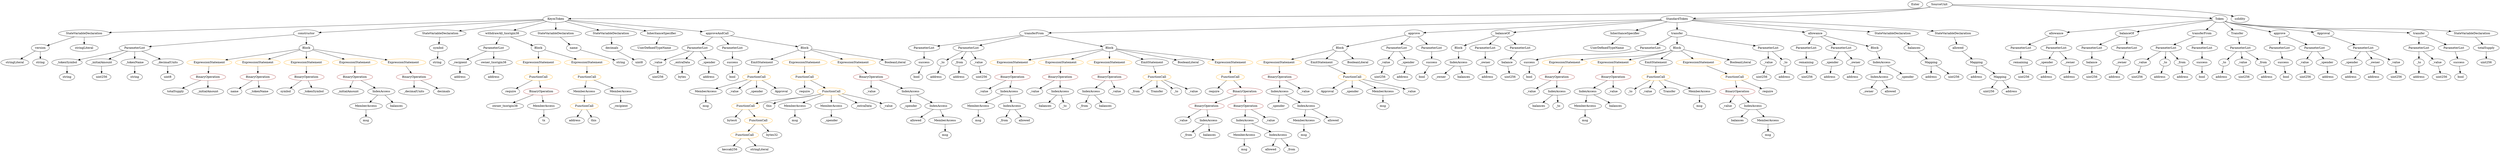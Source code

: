 strict digraph {
	graph [bb="0,0,10491,756"];
	node [label="\N"];
	Enter	[height=0.5,
		pos="8021.1,738",
		width=0.83628];
	IndexAccess_Unnamed_1	[color=black,
		height=0.5,
		label=IndexAccess,
		pos="6647.1,306",
		width=1.6402];
	MemberAccess_Unnamed_1	[color=black,
		height=0.5,
		label=MemberAccess,
		pos="6636.1,234",
		width=1.9174];
	IndexAccess_Unnamed_1 -> MemberAccess_Unnamed_1	[pos="e,6638.7,252.1 6644.3,287.7 6643.2,280.32 6641.8,271.52 6640.5,263.25"];
	Identifier_balances_1	[color=black,
		height=0.5,
		label=balances,
		pos="6766.1,234",
		width=1.1828];
	IndexAccess_Unnamed_1 -> Identifier_balances_1	[pos="e,6742.1,249.07 6673.5,289.46 6690.8,279.27 6713.6,265.84 6732.3,254.87"];
	ElementaryTypeName_bool_1	[color=black,
		height=0.5,
		label=bool,
		pos="9235.1,378",
		width=0.76697];
	FunctionDefinition_transferFrom_1	[color=black,
		height=0.5,
		label=transferFrom,
		pos="4271.1,594",
		width=1.6402];
	ParameterList_Unnamed_15	[color=black,
		height=0.5,
		label=ParameterList,
		pos="3853.1,522",
		width=1.7095];
	FunctionDefinition_transferFrom_1 -> ParameterList_Unnamed_15	[pos="e,3901.4,533.56 4218.4,585.56 4151.9,575.99 4034.3,558.38 3934.1,540 3927.1,538.72 3919.8,537.31 3912.6,535.86"];
	ParameterList_Unnamed_14	[color=black,
		height=0.5,
		label=ParameterList,
		pos="4005.1,522",
		width=1.7095];
	FunctionDefinition_transferFrom_1 -> ParameterList_Unnamed_14	[pos="e,4049.6,534.72 4227.4,581.52 4181.8,569.51 4110,550.63 4060.4,537.58"];
	Block_Unnamed_1	[color=black,
		height=0.5,
		label=Block,
		pos="4579.1,522",
		width=0.90558];
	FunctionDefinition_transferFrom_1 -> Block_Unnamed_1	[pos="e,4549.5,529.73 4317.5,582.44 4377.6,568.79 4481.2,545.24 4538.3,532.26"];
	VariableDeclaration_decimals	[color=black,
		height=0.5,
		label=decimals,
		pos="2523.1,522",
		width=1.1967];
	ElementaryTypeName_uint8	[color=black,
		height=0.5,
		label=uint8,
		pos="2616.1,450",
		width=0.7947];
	VariableDeclaration_decimals -> ElementaryTypeName_uint8	[pos="e,2598.1,464.5 2543.2,505.81 2556.6,495.72 2574.4,482.35 2589,471.34"];
	Identifier_require_2	[color=black,
		height=0.5,
		label=require,
		pos="3312.1,306",
		width=1.0026];
	Identifier__from_4	[color=black,
		height=0.5,
		label=_from,
		pos="4713.1,306",
		width=0.93331];
	FunctionDefinition_approve_1	[color=black,
		height=0.5,
		label=approve,
		pos="5902.1,594",
		width=1.1412];
	Block_Unnamed_3	[color=black,
		height=0.5,
		label=Block,
		pos="5582.1,522",
		width=0.90558];
	FunctionDefinition_approve_1 -> Block_Unnamed_3	[pos="e,5611.9,529.52 5866,585.11 5806,571.98 5686,545.74 5623,531.95"];
	ParameterList_Unnamed_18	[color=black,
		height=0.5,
		label=ParameterList,
		pos="5832.1,522",
		width=1.7095];
	FunctionDefinition_approve_1 -> ParameterList_Unnamed_18	[pos="e,5848.9,539.8 5886.2,577.12 5877.5,568.42 5866.5,557.45 5856.7,547.66"];
	ParameterList_Unnamed_19	[color=black,
		height=0.5,
		label=ParameterList,
		pos="5973.1,522",
		width=1.7095];
	FunctionDefinition_approve_1 -> ParameterList_Unnamed_19	[pos="e,5956.5,539.31 5918.2,577.12 5927.1,568.29 5938.4,557.13 5948.5,547.24"];
	stringLiteral_Unnamed	[color=black,
		height=0.5,
		label=stringLiteral,
		pos="54.058,450",
		width=1.5016];
	ParameterList_Unnamed_13	[color=black,
		height=0.5,
		label=ParameterList,
		pos="6898.1,522",
		width=1.7095];
	Parameter_success_3	[color=black,
		height=0.5,
		label=success,
		pos="6412.1,450",
		width=1.1135];
	ParameterList_Unnamed_13 -> Parameter_success_3	[pos="e,6441.9,462.38 6853.2,509.27 6844.6,507.3 6835.6,505.43 6827.1,504 6666.3,476.96 6621.4,502.46 6462.1,468 6459.1,467.35 6456,466.58 \
6452.9,465.73"];
	ElementaryTypeName_address_1	[color=black,
		height=0.5,
		label=address,
		pos="10164,378",
		width=1.0996];
	Parameter__to_3	[color=black,
		height=0.5,
		label=_to,
		pos="3883.1,450",
		width=0.75];
	ElementaryTypeName_address_13	[color=black,
		height=0.5,
		label=address,
		pos="3865.1,378",
		width=1.0996];
	Parameter__to_3 -> ElementaryTypeName_address_13	[pos="e,3869.5,396.28 3878.7,432.05 3876.8,424.6 3874.5,415.64 3872.3,407.22"];
	ParameterList_Unnamed_25	[color=black,
		height=0.5,
		label=ParameterList,
		pos="2023.1,522",
		width=1.7095];
	Parameter__recipient	[color=black,
		height=0.5,
		label=_recipient,
		pos="1882.1,450",
		width=1.3076];
	ParameterList_Unnamed_25 -> Parameter__recipient	[pos="e,1909.9,464.8 1992.8,505.98 1971.5,495.39 1942.8,481.13 1919.9,469.79"];
	Parameter_owner_txorigin38	[color=black,
		height=0.5,
		label=owner_txorigin38,
		pos="2023.1,450",
		width=2.0976];
	ParameterList_Unnamed_25 -> Parameter_owner_txorigin38	[pos="e,2023.1,468.1 2023.1,503.7 2023.1,496.41 2023.1,487.73 2023.1,479.54"];
	Identifier_name	[color=black,
		height=0.5,
		label=name,
		pos="961.06,306",
		width=0.83628];
	UserDefinedTypeName_Unnamed	[color=black,
		height=0.5,
		label=UserDefinedTypeName,
		pos="6720.1,522",
		width=2.7214];
	StateVariableDeclaration_Unnamed_6	[color=black,
		height=0.5,
		label=StateVariableDeclaration,
		pos="346.06,594",
		width=2.8184];
	VariableDeclaration_version	[color=black,
		height=0.5,
		label=version,
		pos="157.06,522",
		width=1.0442];
	StateVariableDeclaration_Unnamed_6 -> VariableDeclaration_version	[pos="e,186.13,533.77 303.64,577.29 271.61,565.43 227.97,549.26 196.65,537.66"];
	stringLiteral_Unnamed_1	[color=black,
		height=0.5,
		label=stringLiteral,
		pos="346.06,522",
		width=1.5016];
	StateVariableDeclaration_Unnamed_6 -> stringLiteral_Unnamed_1	[pos="e,346.06,540.1 346.06,575.7 346.06,568.41 346.06,559.73 346.06,551.54"];
	ExpressionStatement_Unnamed_6	[color=orange,
		height=0.5,
		label=ExpressionStatement,
		pos="4189.1,450",
		width=2.458];
	BinaryOperation_Unnamed_8	[color=brown,
		height=0.5,
		label=BinaryOperation,
		pos="4184.1,378",
		width=1.9867];
	ExpressionStatement_Unnamed_6 -> BinaryOperation_Unnamed_8	[pos="e,4185.3,396.1 4187.8,431.7 4187.3,424.41 4186.7,415.73 4186.1,407.54"];
	Identifier__value_8	[color=black,
		height=0.5,
		label=_value,
		pos="4043.1,306",
		width=0.96103];
	BinaryOperation_Unnamed_8 -> Identifier__value_8	[pos="e,4067.3,319.02 4152.8,361.46 4130.4,350.36 4100.3,335.41 4077.3,323.99"];
	IndexAccess_Unnamed_8	[color=black,
		height=0.5,
		label=IndexAccess,
		pos="4155.1,306",
		width=1.6402];
	BinaryOperation_Unnamed_8 -> IndexAccess_Unnamed_8	[pos="e,4162.1,324.1 4176.9,359.7 4173.8,352.15 4170,343.12 4166.5,334.68"];
	BinaryOperation_Unnamed_10	[color=brown,
		height=0.5,
		label=BinaryOperation,
		pos="1453.1,378",
		width=1.9867];
	Identifier__initialAmount	[color=black,
		height=0.5,
		label=_initialAmount,
		pos="1450.1,306",
		width=1.7927];
	BinaryOperation_Unnamed_10 -> Identifier__initialAmount	[pos="e,1450.8,324.1 1452.3,359.7 1452,352.41 1451.6,343.73 1451.3,335.54"];
	IndexAccess_Unnamed_15	[color=black,
		height=0.5,
		label=IndexAccess,
		pos="1592.1,306",
		width=1.6402];
	BinaryOperation_Unnamed_10 -> IndexAccess_Unnamed_15	[pos="e,1562.2,322.01 1483.9,361.46 1504,351.36 1530.4,338.07 1552,327.16"];
	ElementaryTypeName_address_23	[color=black,
		height=0.5,
		label=address,
		pos="2023.1,378",
		width=1.0996];
	ElementaryTypeName_bool_3	[color=black,
		height=0.5,
		label=bool,
		pos="6412.1,378",
		width=0.76697];
	Parameter_success_3 -> ElementaryTypeName_bool_3	[pos="e,6412.1,396.1 6412.1,431.7 6412.1,424.41 6412.1,415.73 6412.1,407.54"];
	ExpressionStatement_Unnamed_7	[color=orange,
		height=0.5,
		label=ExpressionStatement,
		pos="5338.1,450",
		width=2.458];
	Block_Unnamed_3 -> ExpressionStatement_Unnamed_7	[pos="e,5387.9,465.29 5553.6,512.83 5515.8,502 5448.2,482.61 5398.8,468.42"];
	EmitStatement_Unnamed_2	[color=black,
		height=0.5,
		label=EmitStatement,
		pos="5509.1,450",
		width=1.7788];
	Block_Unnamed_3 -> EmitStatement_Unnamed_2	[pos="e,5526.4,467.63 5566.2,505.81 5557,496.93 5545,485.5 5534.5,475.39"];
	BooleanLiteral_Unnamed_2	[color=black,
		height=0.5,
		label=BooleanLiteral,
		pos="5655.1,450",
		width=1.7788];
	Block_Unnamed_3 -> BooleanLiteral_Unnamed_2	[pos="e,5637.7,467.63 5597.9,505.81 5607.2,496.93 5619.1,485.5 5629.6,475.39"];
	ParameterList_Unnamed_2	[color=black,
		height=0.5,
		label=ParameterList,
		pos="10164,522",
		width=1.7095];
	Parameter__to	[color=black,
		height=0.5,
		label=_to,
		pos="10164,450",
		width=0.75];
	ParameterList_Unnamed_2 -> Parameter__to	[pos="e,10164,468.1 10164,503.7 10164,496.41 10164,487.73 10164,479.54"];
	Parameter__value	[color=black,
		height=0.5,
		label=_value,
		pos="10246,450",
		width=0.96103];
	ParameterList_Unnamed_2 -> Parameter__value	[pos="e,10229,465.95 10183,504.76 10194,495.43 10208,483.57 10220,473.36"];
	ElementaryTypeName_string_2	[color=black,
		height=0.5,
		label=string,
		pos="157.06,450",
		width=0.864];
	ElementaryTypeName_uint256_14	[color=black,
		height=0.5,
		label=uint256,
		pos="8334.1,306",
		width=1.0442];
	Identifier__to_1	[color=black,
		height=0.5,
		label=_to,
		pos="6839.1,306",
		width=0.75];
	BinaryOperation_Unnamed_14	[color=brown,
		height=0.5,
		label=BinaryOperation,
		pos="1258.1,378",
		width=1.9867];
	Identifier_symbol	[color=black,
		height=0.5,
		label=symbol,
		pos="1181.1,306",
		width=1.0581];
	BinaryOperation_Unnamed_14 -> Identifier_symbol	[pos="e,1198.1,322.51 1239.8,360.41 1229.8,351.35 1217.3,339.99 1206.4,330.08"];
	Identifier__tokenSymbol	[color=black,
		height=0.5,
		label=_tokenSymbol,
		pos="1302.1,306",
		width=1.8065];
	BinaryOperation_Unnamed_14 -> Identifier__tokenSymbol	[pos="e,1291.5,323.79 1268.7,360.05 1273.7,352.06 1279.8,342.33 1285.5,333.4"];
	MemberAccess_Unnamed_7	[color=black,
		height=0.5,
		label=MemberAccess,
		pos="1527.1,234",
		width=1.9174];
	Identifier_msg_7	[color=black,
		height=0.5,
		label=msg,
		pos="1527.1,162",
		width=0.75];
	MemberAccess_Unnamed_7 -> Identifier_msg_7	[pos="e,1527.1,180.1 1527.1,215.7 1527.1,208.41 1527.1,199.73 1527.1,191.54"];
	Identifier_msg	[color=black,
		height=0.5,
		label=msg,
		pos="7439.1,90",
		width=0.75];
	ElementaryTypeName_string	[color=black,
		height=0.5,
		label=string,
		pos="2538.1,450",
		width=0.864];
	Identifier_keccak256	[color=black,
		height=0.5,
		label=keccak256,
		pos="2987.1,18",
		width=1.3907];
	Parameter__value_1	[color=black,
		height=0.5,
		label=_value,
		pos="8973.1,450",
		width=0.96103];
	ElementaryTypeName_uint256_3	[color=black,
		height=0.5,
		label=uint256,
		pos="8958.1,378",
		width=1.0442];
	Parameter__value_1 -> ElementaryTypeName_uint256_3	[pos="e,8961.7,396.1 8969.3,431.7 8967.8,424.32 8965.9,415.52 8964.1,407.25"];
	ElementaryTypeName_bool_4	[color=black,
		height=0.5,
		label=bool,
		pos="3780.1,378",
		width=0.76697];
	FunctionCall_Unnamed_8	[color=orange,
		height=0.5,
		label=FunctionCall,
		pos="3051.1,234",
		width=1.6125];
	ElementaryTypeName_bytes4	[color=black,
		height=0.5,
		label=bytes4,
		pos="2995.1,162",
		width=0.97489];
	FunctionCall_Unnamed_8 -> ElementaryTypeName_bytes4	[pos="e,3007.7,178.83 3037.5,216.05 3030.7,207.56 3022.3,197.11 3014.8,187.73"];
	FunctionCall_Unnamed_9	[color=orange,
		height=0.5,
		label=FunctionCall,
		pos="3106.1,162",
		width=1.6125];
	FunctionCall_Unnamed_8 -> FunctionCall_Unnamed_9	[pos="e,3092.9,179.79 3064.4,216.05 3070.8,207.89 3078.6,197.91 3085.8,188.82"];
	ParameterList_Unnamed_21	[color=black,
		height=0.5,
		label=ParameterList,
		pos="7555.1,522",
		width=1.7095];
	Parameter_remaining_1	[color=black,
		height=0.5,
		label=remaining,
		pos="7555.1,450",
		width=1.2798];
	ParameterList_Unnamed_21 -> Parameter_remaining_1	[pos="e,7555.1,468.1 7555.1,503.7 7555.1,496.41 7555.1,487.73 7555.1,479.54"];
	FunctionDefinition_balanceOf_1	[color=black,
		height=0.5,
		label=balanceOf,
		pos="6289.1,594",
		width=1.3491];
	Block_Unnamed_2	[color=black,
		height=0.5,
		label=Block,
		pos="6105.1,522",
		width=0.90558];
	FunctionDefinition_balanceOf_1 -> Block_Unnamed_2	[pos="e,6131,533.32 6255.7,580.63 6227.1,569.99 6184.8,554.16 6148.1,540 6145.9,539.17 6143.7,538.3 6141.4,537.43"];
	ParameterList_Unnamed_16	[color=black,
		height=0.5,
		label=ParameterList,
		pos="6219.1,522",
		width=1.7095];
	FunctionDefinition_balanceOf_1 -> ParameterList_Unnamed_16	[pos="e,6235.7,539.63 6272.8,576.76 6264.2,568.14 6253.4,557.36 6243.8,547.73"];
	ParameterList_Unnamed_17	[color=black,
		height=0.5,
		label=ParameterList,
		pos="6360.1,522",
		width=1.7095];
	FunctionDefinition_balanceOf_1 -> ParameterList_Unnamed_17	[pos="e,6343.2,539.63 6305.5,576.76 6314.4,568.06 6325.4,557.15 6335.3,547.43"];
	ParameterList_Unnamed_4	[color=black,
		height=0.5,
		label=ParameterList,
		pos="9078.1,522",
		width=1.7095];
	ParameterList_Unnamed_4 -> Parameter__value_1	[pos="e,8993.6,464.7 9054.2,505.12 9039.1,495.03 9019.4,481.88 9003.2,471.07"];
	Parameter__to_1	[color=black,
		height=0.5,
		label=_to,
		pos="9059.1,450",
		width=0.75];
	ParameterList_Unnamed_4 -> Parameter__to_1	[pos="e,9063.7,468.1 9073.4,503.7 9071.3,496.24 9068.9,487.32 9066.6,478.97"];
	Parameter__from	[color=black,
		height=0.5,
		label=_from,
		pos="9140.1,450",
		width=0.93331];
	ParameterList_Unnamed_4 -> Parameter__from	[pos="e,9126,466.83 9093.1,504.05 9100.7,495.47 9110,484.89 9118.4,475.44"];
	ParameterList_Unnamed_7	[color=black,
		height=0.5,
		label=ParameterList,
		pos="9548.1,522",
		width=1.7095];
	Parameter_success_2	[color=black,
		height=0.5,
		label=success,
		pos="9578.1,450",
		width=1.1135];
	ParameterList_Unnamed_7 -> Parameter_success_2	[pos="e,9570.7,468.1 9555.5,503.7 9558.7,496.15 9562.6,487.12 9566.2,478.68"];
	ElementaryTypeName_address_3	[color=black,
		height=0.5,
		label=address,
		pos="9053.1,378",
		width=1.0996];
	ExpressionStatement_Unnamed_15	[color=orange,
		height=0.5,
		label=ExpressionStatement,
		pos="2205.1,450",
		width=2.458];
	FunctionCall_Unnamed_11	[color=orange,
		height=0.5,
		label=FunctionCall,
		pos="2205.1,378",
		width=1.6125];
	ExpressionStatement_Unnamed_15 -> FunctionCall_Unnamed_11	[pos="e,2205.1,396.1 2205.1,431.7 2205.1,424.41 2205.1,415.73 2205.1,407.54"];
	Identifier__decimalUnits	[color=black,
		height=0.5,
		label=_decimalUnits,
		pos="1733.1,306",
		width=1.765];
	VariableDeclaration_allowed	[color=black,
		height=0.5,
		label=allowed,
		pos="8246.1,522",
		width=1.0858];
	Mapping_Unnamed_1	[color=black,
		height=0.5,
		label=Mapping,
		pos="8281.1,450",
		width=1.2105];
	VariableDeclaration_allowed -> Mapping_Unnamed_1	[pos="e,8272.7,467.79 8254.5,504.05 8258.4,496.23 8263.2,486.75 8267.6,477.98"];
	ElementaryTypeName_address_22	[color=black,
		height=0.5,
		label=address,
		pos="1882.1,378",
		width=1.0996];
	Parameter__recipient -> ElementaryTypeName_address_22	[pos="e,1882.1,396.1 1882.1,431.7 1882.1,424.41 1882.1,415.73 1882.1,407.54"];
	Identifier__value	[color=black,
		height=0.5,
		label=_value,
		pos="7262.1,234",
		width=0.96103];
	Parameter_success	[color=black,
		height=0.5,
		label=success,
		pos="10341,450",
		width=1.1135];
	ElementaryTypeName_bool	[color=black,
		height=0.5,
		label=bool,
		pos="10342,378",
		width=0.76697];
	Parameter_success -> ElementaryTypeName_bool	[pos="e,10342,396.1 10341,431.7 10341,424.41 10342,415.73 10342,407.54"];
	FunctionCall_Unnamed_10	[color=orange,
		height=0.5,
		label=FunctionCall,
		pos="3048.1,90",
		width=1.6125];
	FunctionCall_Unnamed_10 -> Identifier_keccak256	[pos="e,3001.4,35.47 3033.6,72.411 3026.2,63.955 3017.1,53.494 3008.9,44.078"];
	stringLiteral_Unnamed_2	[color=black,
		height=0.5,
		label=stringLiteral,
		pos="3109.1,18",
		width=1.5016];
	FunctionCall_Unnamed_10 -> stringLiteral_Unnamed_2	[pos="e,3094.7,35.47 3062.5,72.411 3069.9,63.955 3079,53.494 3087.2,44.078"];
	BinaryOperation_Unnamed_9	[color=brown,
		height=0.5,
		label=BinaryOperation,
		pos="5338.1,378",
		width=1.9867];
	ExpressionStatement_Unnamed_7 -> BinaryOperation_Unnamed_9	[pos="e,5338.1,396.1 5338.1,431.7 5338.1,424.41 5338.1,415.73 5338.1,407.54"];
	ElementaryTypeName_uint256_2	[color=black,
		height=0.5,
		label=uint256,
		pos="10259,378",
		width=1.0442];
	ExpressionStatement_Unnamed_9	[color=orange,
		height=0.5,
		label=ExpressionStatement,
		pos="868.06,450",
		width=2.458];
	BinaryOperation_Unnamed_11	[color=brown,
		height=0.5,
		label=BinaryOperation,
		pos="848.06,378",
		width=1.9867];
	ExpressionStatement_Unnamed_9 -> BinaryOperation_Unnamed_11	[pos="e,852.94,396.1 863.11,431.7 860.98,424.24 858.44,415.32 856.05,406.97"];
	ParameterList_Unnamed_3	[color=black,
		height=0.5,
		label=ParameterList,
		pos="10305,522",
		width=1.7095];
	ParameterList_Unnamed_3 -> Parameter_success	[pos="e,10333,467.62 10314,503.7 10318,495.87 10323,486.44 10327,477.73"];
	FunctionCall_Unnamed_2	[color=orange,
		height=0.5,
		label=FunctionCall,
		pos="5067.1,378",
		width=1.6125];
	Identifier_require_1	[color=black,
		height=0.5,
		label=require,
		pos="5063.1,306",
		width=1.0026];
	FunctionCall_Unnamed_2 -> Identifier_require_1	[pos="e,5064,324.1 5066.1,359.7 5065.7,352.41 5065.2,343.73 5064.7,335.54"];
	BinaryOperation_Unnamed_3	[color=brown,
		height=0.5,
		label=BinaryOperation,
		pos="5189.1,306",
		width=1.9867];
	FunctionCall_Unnamed_2 -> BinaryOperation_Unnamed_3	[pos="e,5161.5,322.81 5093.8,361.64 5110.8,351.93 5132.9,339.23 5151.5,328.52"];
	IndexAccess_Unnamed_4	[color=black,
		height=0.5,
		label=IndexAccess,
		pos="5191.1,162",
		width=1.6402];
	MemberAccess_Unnamed_3	[color=black,
		height=0.5,
		label=MemberAccess,
		pos="5189.1,90",
		width=1.9174];
	IndexAccess_Unnamed_4 -> MemberAccess_Unnamed_3	[pos="e,5189.5,108.1 5190.6,143.7 5190.4,136.41 5190.1,127.73 5189.9,119.54"];
	IndexAccess_Unnamed_5	[color=black,
		height=0.5,
		label=IndexAccess,
		pos="5335.1,90",
		width=1.6402];
	IndexAccess_Unnamed_4 -> IndexAccess_Unnamed_5	[pos="e,5304.6,105.82 5221.6,146.15 5242.8,135.85 5271.2,122.02 5294.4,110.78"];
	Identifier_Transfer_1	[color=black,
		height=0.5,
		label=Transfer,
		pos="4807.1,306",
		width=1.1689];
	Identifier_require_3	[color=black,
		height=0.5,
		label=require,
		pos="2091.1,306",
		width=1.0026];
	FunctionDefinition_constructor	[color=black,
		height=0.5,
		label=constructor,
		pos="1258.1,594",
		width=1.4877];
	ParameterList_Unnamed_22	[color=black,
		height=0.5,
		label=ParameterList,
		pos="559.06,522",
		width=1.7095];
	FunctionDefinition_constructor -> ParameterList_Unnamed_22	[pos="e,616.47,528.75 1207.2,587.91 1083.8,575.55 768.02,543.93 627.86,529.89"];
	Block_Unnamed_5	[color=black,
		height=0.5,
		label=Block,
		pos="1258.1,522",
		width=0.90558];
	FunctionDefinition_constructor -> Block_Unnamed_5	[pos="e,1258.1,540.1 1258.1,575.7 1258.1,568.41 1258.1,559.73 1258.1,551.54"];
	Identifier__spender	[color=black,
		height=0.5,
		label=_spender,
		pos="5335.1,234",
		width=1.2521];
	ElementaryTypeName_bytes	[color=black,
		height=0.5,
		label=bytes,
		pos="2800.1,378",
		width=0.85014];
	VariableDeclaration_symbol	[color=black,
		height=0.5,
		label=symbol,
		pos="1807.1,522",
		width=1.0581];
	ElementaryTypeName_string_1	[color=black,
		height=0.5,
		label=string,
		pos="1786.1,450",
		width=0.864];
	VariableDeclaration_symbol -> ElementaryTypeName_string_1	[pos="e,1791.2,468.1 1801.9,503.7 1799.6,496.24 1797,487.32 1794.4,478.97"];
	Parameter__tokenSymbol	[color=black,
		height=0.5,
		label=_tokenSymbol,
		pos="271.06,450",
		width=1.8065];
	ElementaryTypeName_string_4	[color=black,
		height=0.5,
		label=string,
		pos="271.06,378",
		width=0.864];
	Parameter__tokenSymbol -> ElementaryTypeName_string_4	[pos="e,271.06,396.1 271.06,431.7 271.06,424.41 271.06,415.73 271.06,407.54"];
	EmitStatement_Unnamed_3	[color=black,
		height=0.5,
		label=EmitStatement,
		pos="3139.1,450",
		width=1.7788];
	FunctionCall_Unnamed_5	[color=orange,
		height=0.5,
		label=FunctionCall,
		pos="3112.1,378",
		width=1.6125];
	EmitStatement_Unnamed_3 -> FunctionCall_Unnamed_5	[pos="e,3118.7,396.1 3132.4,431.7 3129.5,424.15 3126,415.12 3122.7,406.68"];
	MemberAccess_Unnamed_14	[color=black,
		height=0.5,
		label=MemberAccess,
		pos="2394.1,306",
		width=1.9174];
	FunctionCall_Unnamed_13	[color=orange,
		height=0.5,
		label=FunctionCall,
		pos="2394.1,234",
		width=1.6125];
	MemberAccess_Unnamed_14 -> FunctionCall_Unnamed_13	[pos="e,2394.1,252.1 2394.1,287.7 2394.1,280.41 2394.1,271.73 2394.1,263.54"];
	Identifier_allowed	[color=black,
		height=0.5,
		label=allowed,
		pos="5304.1,18",
		width=1.0858];
	ParameterList_Unnamed_22 -> Parameter__tokenSymbol	[pos="e,318.65,462.57 512.79,509.75 463.06,497.67 383.88,478.42 329.79,465.28"];
	Parameter__initialAmount	[color=black,
		height=0.5,
		label=_initialAmount,
		pos="419.06,450",
		width=1.7927];
	ParameterList_Unnamed_22 -> Parameter__initialAmount	[pos="e,449.52,466.23 529.02,505.98 508.77,495.86 481.81,482.37 459.65,471.29"];
	Parameter__tokenName	[color=black,
		height=0.5,
		label=_tokenName,
		pos="559.06,450",
		width=1.5986];
	ParameterList_Unnamed_22 -> Parameter__tokenName	[pos="e,559.06,468.1 559.06,503.7 559.06,496.41 559.06,487.73 559.06,479.54"];
	Parameter__decimalUnits	[color=black,
		height=0.5,
		label=_decimalUnits,
		pos="698.06,450",
		width=1.765];
	ParameterList_Unnamed_22 -> Parameter__decimalUnits	[pos="e,667.81,466.23 588.88,505.98 608.99,495.86 635.76,482.37 657.76,471.29"];
	Identifier__from	[color=black,
		height=0.5,
		label=_from,
		pos="4950.1,90",
		width=0.93331];
	Parameter_balance	[color=black,
		height=0.5,
		label=balance,
		pos="8773.1,450",
		width=1.0719];
	ElementaryTypeName_uint256_1	[color=black,
		height=0.5,
		label=uint256,
		pos="8768.1,378",
		width=1.0442];
	Parameter_balance -> ElementaryTypeName_uint256_1	[pos="e,8769.3,396.1 8771.8,431.7 8771.3,424.41 8770.7,415.73 8770.1,407.54"];
	Identifier_balances_2	[color=black,
		height=0.5,
		label=balances,
		pos="6428.1,234",
		width=1.1828];
	Parameter_success_4	[color=black,
		height=0.5,
		label=success,
		pos="3798.1,450",
		width=1.1135];
	Parameter_success_4 -> ElementaryTypeName_bool_4	[pos="e,3784.5,396.1 3793.6,431.7 3791.7,424.32 3789.4,415.52 3787.3,407.25"];
	Block_Unnamed	[color=black,
		height=0.5,
		label=Block,
		pos="7010.1,522",
		width=0.90558];
	ExpressionStatement_Unnamed_2	[color=orange,
		height=0.5,
		label=ExpressionStatement,
		pos="6559.1,450",
		width=2.458];
	Block_Unnamed -> ExpressionStatement_Unnamed_2	[pos="e,6623.6,462.72 6985.7,509.61 6980.3,507.46 6974.6,505.43 6969.1,504 6833.9,468.93 6795.2,487.94 6657.1,468 6649.9,466.96 6642.4,\
465.8 6634.9,464.59"];
	ExpressionStatement_Unnamed_1	[color=orange,
		height=0.5,
		label=ExpressionStatement,
		pos="6754.1,450",
		width=2.458];
	Block_Unnamed -> ExpressionStatement_Unnamed_1	[pos="e,6815,463.44 6985.1,509.96 6979.9,507.83 6974.3,505.73 6969.1,504 6922.1,488.58 6868.1,475.29 6826,465.87"];
	EmitStatement_Unnamed	[color=black,
		height=0.5,
		label=EmitStatement,
		pos="6925.1,450",
		width=1.7788];
	Block_Unnamed -> EmitStatement_Unnamed	[pos="e,6945,467.45 6992.4,506.5 6981.2,497.26 6966.4,485.07 6953.6,474.47"];
	ExpressionStatement_Unnamed	[color=orange,
		height=0.5,
		label=ExpressionStatement,
		pos="7096.1,450",
		width=2.458];
	Block_Unnamed -> ExpressionStatement_Unnamed	[pos="e,7075.2,467.95 7027.9,506.5 7039.1,497.39 7053.8,485.41 7066.7,474.92"];
	BooleanLiteral_Unnamed	[color=black,
		height=0.5,
		label=BooleanLiteral,
		pos="7267.1,450",
		width=1.7788];
	Block_Unnamed -> BooleanLiteral_Unnamed	[pos="e,7222.3,463.2 7039,513.11 7080.7,501.76 7158.4,480.61 7211.3,466.17"];
	ElementaryTypeName_uint256_8	[color=black,
		height=0.5,
		label=uint256,
		pos="7367.1,378",
		width=1.0442];
	Parameter__value_3	[color=black,
		height=0.5,
		label=_value,
		pos="7384.1,450",
		width=0.96103];
	Parameter__value_3 -> ElementaryTypeName_uint256_8	[pos="e,7371.2,396.1 7379.9,431.7 7378.1,424.32 7375.9,415.52 7373.9,407.25"];
	IndexAccess_Unnamed_14	[color=black,
		height=0.5,
		label=IndexAccess,
		pos="7866.1,378",
		width=1.6402];
	Identifier__owner_1	[color=black,
		height=0.5,
		label=_owner,
		pos="7818.1,306",
		width=1.0719];
	IndexAccess_Unnamed_14 -> Identifier__owner_1	[pos="e,7829.2,323.31 7854.4,360.05 7848.8,351.85 7841.9,341.83 7835.7,332.71"];
	Identifier_allowed_3	[color=black,
		height=0.5,
		label=allowed,
		pos="7914.1,306",
		width=1.0858];
	IndexAccess_Unnamed_14 -> Identifier_allowed_3	[pos="e,7902.9,323.31 7877.7,360.05 7883.3,351.85 7890.2,341.83 7896.4,332.71"];
	ElementaryTypeName_address_21	[color=black,
		height=0.5,
		label=address,
		pos="2914.1,378",
		width=1.0996];
	FunctionCall_Unnamed_4	[color=orange,
		height=0.5,
		label=FunctionCall,
		pos="5657.1,378",
		width=1.6125];
	EmitStatement_Unnamed_2 -> FunctionCall_Unnamed_4	[pos="e,5626.1,393.63 5540.8,433.98 5562.8,423.59 5592.2,409.66 5616,398.42"];
	BinaryOperation_Unnamed_4	[color=brown,
		height=0.5,
		label=BinaryOperation,
		pos="5032.1,234",
		width=1.9867];
	Identifier__value_4	[color=black,
		height=0.5,
		label=_value,
		pos="4928.1,162",
		width=0.96103];
	BinaryOperation_Unnamed_4 -> Identifier__value_4	[pos="e,4948.5,176.79 5007.9,216.76 4993,206.73 4973.8,193.78 4957.9,183.1"];
	IndexAccess_Unnamed_3	[color=black,
		height=0.5,
		label=IndexAccess,
		pos="5040.1,162",
		width=1.6402];
	BinaryOperation_Unnamed_4 -> IndexAccess_Unnamed_3	[pos="e,5038.1,180.1 5034,215.7 5034.9,208.41 5035.9,199.73 5036.8,191.54"];
	VariableDeclaration__spender	[color=black,
		height=0.5,
		label=_spender,
		pos="9877.1,450",
		width=1.2521];
	ElementaryTypeName_address_10	[color=black,
		height=0.5,
		label=address,
		pos="9877.1,378",
		width=1.0996];
	VariableDeclaration__spender -> ElementaryTypeName_address_10	[pos="e,9877.1,396.1 9877.1,431.7 9877.1,424.41 9877.1,415.73 9877.1,407.54"];
	IndexAccess_Unnamed_13	[color=black,
		height=0.5,
		label=IndexAccess,
		pos="7882.1,450",
		width=1.6402];
	IndexAccess_Unnamed_13 -> IndexAccess_Unnamed_14	[pos="e,7870,396.1 7878.1,431.7 7876.4,424.32 7874.4,415.52 7872.5,407.25"];
	Identifier__spender_2	[color=black,
		height=0.5,
		label=_spender,
		pos="7988.1,378",
		width=1.2521];
	IndexAccess_Unnamed_13 -> Identifier__spender_2	[pos="e,7965.5,393.86 7906.1,433.12 7920.9,423.36 7940,410.75 7956,400.16"];
	ElementaryTypeName_uint256_5	[color=black,
		height=0.5,
		label=uint256,
		pos="8481.1,378",
		width=1.0442];
	Parameter__value_2	[color=black,
		height=0.5,
		label=_value,
		pos="9671.1,450",
		width=0.96103];
	ElementaryTypeName_uint256_4	[color=black,
		height=0.5,
		label=uint256,
		pos="9678.1,378",
		width=1.0442];
	Parameter__value_2 -> ElementaryTypeName_uint256_4	[pos="e,9676.3,396.1 9672.8,431.7 9673.5,424.41 9674.4,415.73 9675.2,407.54"];
	Identifier__recipient	[color=black,
		height=0.5,
		label=_recipient,
		pos="2550.1,234",
		width=1.3076];
	IndexAccess_Unnamed_7	[color=black,
		height=0.5,
		label=IndexAccess,
		pos="4515.1,306",
		width=1.6402];
	Identifier__from_2	[color=black,
		height=0.5,
		label=_from,
		pos="4508.1,234",
		width=0.93331];
	IndexAccess_Unnamed_7 -> Identifier__from_2	[pos="e,4509.8,252.1 4513.3,287.7 4512.6,280.41 4511.7,271.73 4510.9,263.54"];
	Identifier_balances_5	[color=black,
		height=0.5,
		label=balances,
		pos="4602.1,234",
		width=1.1828];
	IndexAccess_Unnamed_7 -> Identifier_balances_5	[pos="e,4582.9,250.43 4535.2,288.76 4546.8,279.47 4561.5,267.67 4574.1,257.49"];
	Identifier__to	[color=black,
		height=0.5,
		label=_to,
		pos="6516.1,234",
		width=0.75];
	Identifier__from_3	[color=black,
		height=0.5,
		label=_from,
		pos="4171.1,162",
		width=0.93331];
	Parameter__spender_3	[color=black,
		height=0.5,
		label=_spender,
		pos="7664.1,450",
		width=1.2521];
	ElementaryTypeName_address_17	[color=black,
		height=0.5,
		label=address,
		pos="7652.1,378",
		width=1.0996];
	Parameter__spender_3 -> ElementaryTypeName_address_17	[pos="e,7655,396.1 7661.1,431.7 7659.8,424.32 7658.3,415.52 7656.9,407.25"];
	BinaryOperation_Unnamed	[color=brown,
		height=0.5,
		label=BinaryOperation,
		pos="7302.1,306",
		width=1.9867];
	BinaryOperation_Unnamed -> Identifier__value	[pos="e,7271.6,251.62 7292.2,287.7 7287.6,279.78 7282.2,270.23 7277.2,261.44"];
	IndexAccess_Unnamed	[color=black,
		height=0.5,
		label=IndexAccess,
		pos="7374.1,234",
		width=1.6402];
	BinaryOperation_Unnamed -> IndexAccess_Unnamed	[pos="e,7357.3,251.31 7319.5,288.05 7328.4,279.42 7339.3,268.76 7349.1,259.27"];
	ElementaryTypeName_bytes32	[color=black,
		height=0.5,
		label=bytes32,
		pos="3164.1,90",
		width=1.0996];
	StateVariableDeclaration_Unnamed_5	[color=black,
		height=0.5,
		label=StateVariableDeclaration,
		pos="1849.1,594",
		width=2.8184];
	StateVariableDeclaration_Unnamed_5 -> VariableDeclaration_symbol	[pos="e,1817,539.62 1838.7,575.7 1833.9,567.78 1828.2,558.23 1822.9,549.44"];
	ContractDefinition_KeymToken	[color=black,
		height=0.5,
		label=KeymToken,
		pos="2292.1,666",
		width=1.5709];
	ContractDefinition_KeymToken -> StateVariableDeclaration_Unnamed_6	[pos="e,444.84,598.55 2235.9,662.98 1968.1,653.35 818.75,612 456.12,598.96"];
	ContractDefinition_KeymToken -> FunctionDefinition_constructor	[pos="e,1310.3,598.54 2237.2,661.29 2060.9,649.35 1509.7,612.03 1321.6,599.3"];
	ContractDefinition_KeymToken -> StateVariableDeclaration_Unnamed_5	[pos="e,1923.1,606.7 2242.1,657.11 2167.4,645.3 2025.5,622.89 1934.2,608.46"];
	FunctionDefinition_withdrawAll_txorigin38	[color=black,
		height=0.5,
		label=withdrawAll_txorigin38,
		pos="2076.1,594",
		width=2.6937];
	ContractDefinition_KeymToken -> FunctionDefinition_withdrawAll_txorigin38	[pos="e,2123,610.21 2253.4,652.49 2220.2,641.71 2171.7,626.01 2133.9,613.74"];
	StateVariableDeclaration_Unnamed_3	[color=black,
		height=0.5,
		label=StateVariableDeclaration,
		pos="2292.1,594",
		width=2.8184];
	ContractDefinition_KeymToken -> StateVariableDeclaration_Unnamed_3	[pos="e,2292.1,612.1 2292.1,647.7 2292.1,640.41 2292.1,631.73 2292.1,623.54"];
	StateVariableDeclaration_Unnamed_4	[color=black,
		height=0.5,
		label=StateVariableDeclaration,
		pos="2513.1,594",
		width=2.8184];
	ContractDefinition_KeymToken -> StateVariableDeclaration_Unnamed_4	[pos="e,2464.8,610.28 2331.1,652.65 2365.1,641.87 2414.9,626.08 2453.9,613.74"];
	InheritanceSpecifier_Unnamed_1	[color=black,
		height=0.5,
		label=InheritanceSpecifier,
		pos="2716.1,594",
		width=2.3333];
	ContractDefinition_KeymToken -> InheritanceSpecifier_Unnamed_1	[pos="e,2654.1,606.53 2342.3,657.31 2407.2,647.29 2523.7,629.04 2623.1,612 2629.5,610.9 2636.2,609.73 2642.8,608.54"];
	FunctionDefinition_approveAndCall	[color=black,
		height=0.5,
		label=approveAndCall,
		pos="2954.1,594",
		width=1.9867];
	ContractDefinition_KeymToken -> FunctionDefinition_approveAndCall	[pos="e,2890.6,602.65 2345.7,659.76 2439.6,650.53 2640,630.58 2809.1,612 2831.9,609.49 2856.8,606.62 2879.3,603.97"];
	Identifier__value_3	[color=black,
		height=0.5,
		label=_value,
		pos="6919.1,306",
		width=0.96103];
	Parameter__to_1 -> ElementaryTypeName_address_3	[pos="e,9054.5,396.1 9057.6,431.7 9056.9,424.41 9056.2,415.73 9055.5,407.54"];
	Identifier_this	[color=black,
		height=0.5,
		label=this,
		pos="3154.1,234",
		width=0.75];
	MemberAccess_Unnamed_9	[color=black,
		height=0.5,
		label=MemberAccess,
		pos="2883.1,306",
		width=1.9174];
	Identifier_msg_9	[color=black,
		height=0.5,
		label=msg,
		pos="2883.1,234",
		width=0.75];
	MemberAccess_Unnamed_9 -> Identifier_msg_9	[pos="e,2883.1,252.1 2883.1,287.7 2883.1,280.41 2883.1,271.73 2883.1,263.54"];
	Identifier__spender_3	[color=black,
		height=0.5,
		label=_spender,
		pos="3763.1,234",
		width=1.2521];
	ParameterList_Unnamed_20	[color=black,
		height=0.5,
		label=ParameterList,
		pos="7696.1,522",
		width=1.7095];
	ParameterList_Unnamed_20 -> Parameter__spender_3	[pos="e,7671.9,468.1 7688.1,503.7 7684.7,496.07 7680.5,486.92 7676.6,478.4"];
	Parameter__owner_3	[color=black,
		height=0.5,
		label=_owner,
		pos="7766.1,450",
		width=1.0719];
	ParameterList_Unnamed_20 -> Parameter__owner_3	[pos="e,7750.5,466.51 7712.6,504.41 7721.6,495.44 7732.8,484.21 7742.7,474.37"];
	IndexAccess_Unnamed_11	[color=black,
		height=0.5,
		label=IndexAccess,
		pos="5338.1,306",
		width=1.6402];
	IndexAccess_Unnamed_11 -> Identifier__spender	[pos="e,5335.8,252.1 5337.3,287.7 5337,280.41 5336.6,271.73 5336.3,263.54"];
	IndexAccess_Unnamed_12	[color=black,
		height=0.5,
		label=IndexAccess,
		pos="5457.1,234",
		width=1.6402];
	IndexAccess_Unnamed_11 -> IndexAccess_Unnamed_12	[pos="e,5430.7,250.49 5364.5,289.46 5381.1,279.68 5402.8,266.91 5421,256.2"];
	Parameter__spender_1	[color=black,
		height=0.5,
		label=_spender,
		pos="8576.1,450",
		width=1.2521];
	ElementaryTypeName_address_6	[color=black,
		height=0.5,
		label=address,
		pos="8576.1,378",
		width=1.0996];
	Parameter__spender_1 -> ElementaryTypeName_address_6	[pos="e,8576.1,396.1 8576.1,431.7 8576.1,424.41 8576.1,415.73 8576.1,407.54"];
	MemberAccess_Unnamed_4	[color=black,
		height=0.5,
		label=MemberAccess,
		pos="4059.1,234",
		width=1.9174];
	Identifier_msg_4	[color=black,
		height=0.5,
		label=msg,
		pos="4059.1,162",
		width=0.75];
	MemberAccess_Unnamed_4 -> Identifier_msg_4	[pos="e,4059.1,180.1 4059.1,215.7 4059.1,208.41 4059.1,199.73 4059.1,191.54"];
	IndexAccess_Unnamed_9	[color=black,
		height=0.5,
		label=IndexAccess,
		pos="4205.1,234",
		width=1.6402];
	IndexAccess_Unnamed_9 -> Identifier__from_3	[pos="e,4179.1,179.62 4196.7,215.7 4192.9,207.87 4188.3,198.44 4184,189.73"];
	Identifier_allowed_1	[color=black,
		height=0.5,
		label=allowed,
		pos="4262.1,162",
		width=1.0858];
	IndexAccess_Unnamed_9 -> Identifier_allowed_1	[pos="e,4248.8,179.31 4218.9,216.05 4225.7,207.68 4234,197.4 4241.6,188.13"];
	Identifier_msg_10	[color=black,
		height=0.5,
		label=msg,
		pos="3268.1,162",
		width=0.75];
	Identifier__value_12	[color=black,
		height=0.5,
		label=_value,
		pos="3593.1,306",
		width=0.96103];
	ExpressionStatement_Unnamed_4	[color=orange,
		height=0.5,
		label=ExpressionStatement,
		pos="4384.1,450",
		width=2.458];
	BinaryOperation_Unnamed_6	[color=brown,
		height=0.5,
		label=BinaryOperation,
		pos="4379.1,378",
		width=1.9867];
	ExpressionStatement_Unnamed_4 -> BinaryOperation_Unnamed_6	[pos="e,4380.3,396.1 4382.8,431.7 4382.3,424.41 4381.7,415.73 4381.1,407.54"];
	Identifier__value_13	[color=black,
		height=0.5,
		label=_value,
		pos="3005.1,306",
		width=0.96103];
	InheritanceSpecifier_Unnamed	[color=black,
		height=0.5,
		label=InheritanceSpecifier,
		pos="6794.1,594",
		width=2.3333];
	InheritanceSpecifier_Unnamed -> UserDefinedTypeName_Unnamed	[pos="e,6738.1,540.03 6776.1,576.05 6767.2,567.61 6756.2,557.22 6746.4,547.89"];
	FunctionCall_Unnamed_6	[color=orange,
		height=0.5,
		label=FunctionCall,
		pos="3312.1,378",
		width=1.6125];
	FunctionCall_Unnamed_6 -> Identifier_require_2	[pos="e,3312.1,324.1 3312.1,359.7 3312.1,352.41 3312.1,343.73 3312.1,335.54"];
	FunctionCall_Unnamed_7	[color=orange,
		height=0.5,
		label=FunctionCall,
		pos="3424.1,306",
		width=1.6125];
	FunctionCall_Unnamed_6 -> FunctionCall_Unnamed_7	[pos="e,3399.3,322.49 3336.9,361.46 3352.4,351.77 3372.6,339.15 3389.7,328.5"];
	Identifier__value_6	[color=black,
		height=0.5,
		label=_value,
		pos="4267.1,306",
		width=0.96103];
	Parameter__value_5	[color=black,
		height=0.5,
		label=_value,
		pos="5772.1,450",
		width=0.96103];
	ElementaryTypeName_uint256_11	[color=black,
		height=0.5,
		label=uint256,
		pos="5771.1,378",
		width=1.0442];
	Parameter__value_5 -> ElementaryTypeName_uint256_11	[pos="e,5771.3,396.1 5771.8,431.7 5771.7,424.41 5771.6,415.73 5771.5,407.54"];
	ElementaryTypeName_address_12	[color=black,
		height=0.5,
		label=address,
		pos="3962.1,378",
		width=1.0996];
	ExpressionStatement_Unnamed_10	[color=orange,
		height=0.5,
		label=ExpressionStatement,
		pos="1063.1,450",
		width=2.458];
	BinaryOperation_Unnamed_12	[color=brown,
		height=0.5,
		label=BinaryOperation,
		pos="1063.1,378",
		width=1.9867];
	ExpressionStatement_Unnamed_10 -> BinaryOperation_Unnamed_12	[pos="e,1063.1,396.1 1063.1,431.7 1063.1,424.41 1063.1,415.73 1063.1,407.54"];
	FunctionDefinition_transfer_1	[color=black,
		height=0.5,
		label=transfer,
		pos="7010.1,594",
		width=1.0719];
	FunctionDefinition_transfer_1 -> ParameterList_Unnamed_13	[pos="e,6923.1,538.68 6987.7,579 6971.9,569.17 6950.6,555.84 6932.7,544.64"];
	FunctionDefinition_transfer_1 -> Block_Unnamed	[pos="e,7010.1,540.1 7010.1,575.7 7010.1,568.41 7010.1,559.73 7010.1,551.54"];
	ParameterList_Unnamed_12	[color=black,
		height=0.5,
		label=ParameterList,
		pos="7384.1,522",
		width=1.7095];
	FunctionDefinition_transfer_1 -> ParameterList_Unnamed_12	[pos="e,7333.1,532.53 7045.6,586.35 7109.1,574.46 7242.9,549.42 7321.9,534.63"];
	ElementaryTypeName_uint256_16	[color=black,
		height=0.5,
		label=uint256,
		pos="2697.1,378",
		width=1.0442];
	Parameter__from_1	[color=black,
		height=0.5,
		label=_from,
		pos="3962.1,450",
		width=0.93331];
	Parameter__from_1 -> ElementaryTypeName_address_12	[pos="e,3962.1,396.1 3962.1,431.7 3962.1,424.41 3962.1,415.73 3962.1,407.54"];
	Block_Unnamed_5 -> ExpressionStatement_Unnamed_9	[pos="e,932.76,462.61 1227.1,515.45 1166.4,504.56 1030.2,480.1 944.04,464.64"];
	Block_Unnamed_5 -> ExpressionStatement_Unnamed_10	[pos="e,1105.5,466.24 1231.4,511.41 1201.8,500.81 1153.5,483.47 1116.2,470.08"];
	ExpressionStatement_Unnamed_12	[color=orange,
		height=0.5,
		label=ExpressionStatement,
		pos="1258.1,450",
		width=2.458];
	Block_Unnamed_5 -> ExpressionStatement_Unnamed_12	[pos="e,1258.1,468.1 1258.1,503.7 1258.1,496.41 1258.1,487.73 1258.1,479.54"];
	ExpressionStatement_Unnamed_8	[color=orange,
		height=0.5,
		label=ExpressionStatement,
		pos="1453.1,450",
		width=2.458];
	Block_Unnamed_5 -> ExpressionStatement_Unnamed_8	[pos="e,1410.6,466.24 1284.8,511.41 1314.3,500.81 1362.6,483.47 1399.9,470.08"];
	ExpressionStatement_Unnamed_11	[color=orange,
		height=0.5,
		label=ExpressionStatement,
		pos="1648.1,450",
		width=2.458];
	Block_Unnamed_5 -> ExpressionStatement_Unnamed_11	[pos="e,1583.4,462.61 1289,515.45 1349.7,504.56 1486,480.1 1572.1,464.64"];
	FunctionDefinition_withdrawAll_txorigin38 -> ParameterList_Unnamed_25	[pos="e,2035.6,539.62 2063,575.7 2056.8,567.52 2049.3,557.6 2042.4,548.58"];
	Block_Unnamed_7	[color=black,
		height=0.5,
		label=Block,
		pos="2205.1,522",
		width=0.90558];
	FunctionDefinition_withdrawAll_txorigin38 -> Block_Unnamed_7	[pos="e,2182.3,535.37 2106.3,576.59 2126.1,565.85 2151.9,551.83 2172.2,540.82"];
	FunctionCall_Unnamed_5 -> MemberAccess_Unnamed_9	[pos="e,2926.6,320.3 3071.6,364.65 3034.4,353.25 2978.7,336.24 2937.5,323.65"];
	FunctionCall_Unnamed_5 -> Identifier__value_13	[pos="e,3026.1,320.76 3088,361.29 3072.5,351.11 3052.1,337.77 3035.4,326.86"];
	Identifier__spender_4	[color=black,
		height=0.5,
		label=_spender,
		pos="3103.1,306",
		width=1.2521];
	FunctionCall_Unnamed_5 -> Identifier__spender_4	[pos="e,3105.3,324.1 3109.8,359.7 3108.9,352.32 3107.8,343.52 3106.7,335.25"];
	Identifier_Approval_1	[color=black,
		height=0.5,
		label=Approval,
		pos="3212.1,306",
		width=1.266];
	FunctionCall_Unnamed_5 -> Identifier_Approval_1	[pos="e,3190.5,322.1 3134.7,361.12 3148.5,351.52 3166.1,339.16 3181.1,328.67"];
	ParameterList_Unnamed_15 -> Parameter_success_4	[pos="e,3810.9,467.31 3839.7,504.05 3833.2,495.68 3825.1,485.4 3817.8,476.13"];
	ElementaryTypeName_address_24	[color=black,
		height=0.5,
		label=address,
		pos="2351.1,162",
		width=1.0996];
	FunctionCall_Unnamed_13 -> ElementaryTypeName_address_24	[pos="e,2361.4,179.79 2383.6,216.05 2378.7,208.06 2372.8,198.33 2367.3,189.4"];
	Identifier_this_1	[color=black,
		height=0.5,
		label=this,
		pos="2436.1,162",
		width=0.75];
	FunctionCall_Unnamed_13 -> Identifier_this_1	[pos="e,2426.6,178.83 2404.2,216.05 2409.2,207.82 2415.2,197.76 2420.7,188.61"];
	ElementaryTypeName_uint256_12	[color=black,
		height=0.5,
		label=uint256,
		pos="7557.1,378",
		width=1.0442];
	ParameterList_Unnamed_23	[color=black,
		height=0.5,
		label=ParameterList,
		pos="2876.1,522",
		width=1.7095];
	Parameter__value_6	[color=black,
		height=0.5,
		label=_value,
		pos="2697.1,450",
		width=0.96103];
	ParameterList_Unnamed_23 -> Parameter__value_6	[pos="e,2723.9,461.63 2840,506.99 2812.5,496.33 2773.9,481.29 2740.1,468 2738.3,467.29 2736.4,466.57 2734.6,465.84"];
	Parameter__extraData	[color=black,
		height=0.5,
		label=_extraData,
		pos="2800.1,450",
		width=1.4046];
	ParameterList_Unnamed_23 -> Parameter__extraData	[pos="e,2817.7,467.23 2858,504.41 2848.5,495.63 2836.6,484.69 2826.1,475"];
	Parameter__spender_4	[color=black,
		height=0.5,
		label=_spender,
		pos="2914.1,450",
		width=1.2521];
	ParameterList_Unnamed_23 -> Parameter__spender_4	[pos="e,2904.9,467.79 2885.3,504.05 2889.6,496.14 2894.8,486.54 2899.6,477.69"];
	ExpressionStatement_Unnamed_12 -> BinaryOperation_Unnamed_14	[pos="e,1258.1,396.1 1258.1,431.7 1258.1,424.41 1258.1,415.73 1258.1,407.54"];
	VariableDeclaration__to	[color=black,
		height=0.5,
		label=_to,
		pos="9320.1,450",
		width=0.75];
	ElementaryTypeName_address_8	[color=black,
		height=0.5,
		label=address,
		pos="9320.1,378",
		width=1.0996];
	VariableDeclaration__to -> ElementaryTypeName_address_8	[pos="e,9320.1,396.1 9320.1,431.7 9320.1,424.41 9320.1,415.73 9320.1,407.54"];
	Identifier_msg_3	[color=black,
		height=0.5,
		label=msg,
		pos="5189.1,18",
		width=0.75];
	MemberAccess_Unnamed_3 -> Identifier_msg_3	[pos="e,5189.1,36.104 5189.1,71.697 5189.1,64.407 5189.1,55.726 5189.1,47.536"];
	ContractDefinition_StandardToken	[color=black,
		height=0.5,
		label=StandardToken,
		pos="7010.1,666",
		width=1.8897];
	ContractDefinition_StandardToken -> FunctionDefinition_transferFrom_1	[pos="e,4329.9,596.5 6942.4,663.27 6565,653.63 4725.2,606.61 4341.3,596.8"];
	ContractDefinition_StandardToken -> FunctionDefinition_approve_1	[pos="e,5942.8,597.57 6944.5,660.86 6743.1,648.13 6136.1,609.79 5954.2,598.29"];
	ContractDefinition_StandardToken -> FunctionDefinition_balanceOf_1	[pos="e,6335.6,599.52 6947,658.88 6808.7,645.45 6480.1,613.55 6346.8,600.6"];
	ContractDefinition_StandardToken -> InheritanceSpecifier_Unnamed	[pos="e,6839.2,609.63 6968.2,651.42 6934.4,640.49 6886.7,625.04 6849.8,613.06"];
	ContractDefinition_StandardToken -> FunctionDefinition_transfer_1	[pos="e,7010.1,612.1 7010.1,647.7 7010.1,640.41 7010.1,631.73 7010.1,623.54"];
	FunctionDefinition_allowance_1	[color=black,
		height=0.5,
		label=allowance,
		pos="7626.1,594",
		width=1.3076];
	ContractDefinition_StandardToken -> FunctionDefinition_allowance_1	[pos="e,7581.3,600.08 7071.7,658 7191.6,644.38 7454.6,614.48 7570,601.37"];
	StateVariableDeclaration_Unnamed_1	[color=black,
		height=0.5,
		label=StateVariableDeclaration,
		pos="7922.1,594",
		width=2.8184];
	ContractDefinition_StandardToken -> StateVariableDeclaration_Unnamed_1	[pos="e,7830.5,602.03 7074.6,660.05 7230.6,648.07 7629.6,617.45 7819.1,602.9"];
	StateVariableDeclaration_Unnamed_2	[color=black,
		height=0.5,
		label=StateVariableDeclaration,
		pos="8212.1,594",
		width=2.8184];
	ContractDefinition_StandardToken -> StateVariableDeclaration_Unnamed_2	[pos="e,8126.1,603.87 7077.1,662.51 7240.5,656.22 7672.4,638.3 8032.1,612 8058.9,610.04 8088,607.48 8114.7,604.95"];
	IndexAccess_Unnamed_3 -> Identifier__from	[pos="e,4968.7,105.48 5019.2,144.76 5006.8,135.12 4990.9,122.77 4977.5,112.34"];
	Identifier_balances_3	[color=black,
		height=0.5,
		label=balances,
		pos="5044.1,90",
		width=1.1828];
	IndexAccess_Unnamed_3 -> Identifier_balances_3	[pos="e,5043.1,108.1 5041,143.7 5041.5,136.41 5042,127.73 5042.4,119.54"];
	FunctionDefinition_allowance_1 -> ParameterList_Unnamed_21	[pos="e,7571.9,539.63 7609.6,576.76 7600.8,568.06 7589.7,557.15 7579.8,547.43"];
	FunctionDefinition_allowance_1 -> ParameterList_Unnamed_20	[pos="e,7679.4,539.63 7642.3,576.76 7650.9,568.14 7661.7,557.36 7671.3,547.73"];
	Block_Unnamed_4	[color=black,
		height=0.5,
		label=Block,
		pos="7854.1,522",
		width=0.90558];
	FunctionDefinition_allowance_1 -> Block_Unnamed_4	[pos="e,7825.9,531.63 7661.9,581.99 7703.6,569.19 7772.1,548.16 7815.1,534.97"];
	ContractDefinition_Token	[color=black,
		height=0.5,
		label=Token,
		pos="9306.1,666",
		width=0.96103];
	FunctionDefinition_allowance	[color=black,
		height=0.5,
		label=allowance,
		pos="8626.1,594",
		width=1.3076];
	ContractDefinition_Token -> FunctionDefinition_allowance	[pos="e,8671.2,599.64 9272.3,661.53 9163.2,650.3 8819,614.86 8682.6,600.82"];
	FunctionDefinition_balanceOf	[color=black,
		height=0.5,
		label=balanceOf,
		pos="8914.1,594",
		width=1.3491];
	ContractDefinition_Token -> FunctionDefinition_balanceOf	[pos="e,8957,602.67 9273.6,659.21 9206.4,647.2 9051,619.45 8968.2,604.67"];
	FunctionDefinition_transferFrom	[color=black,
		height=0.5,
		label=transferFrom,
		pos="9235.1,594",
		width=1.6402];
	ContractDefinition_Token -> FunctionDefinition_transferFrom	[pos="e,9251.9,611.63 9290.7,649.81 9281.7,641.02 9270.3,629.73 9260.1,619.69"];
	EventDefinition_Transfer	[color=black,
		height=0.5,
		label=Transfer,
		pos="9366.1,594",
		width=1.1689];
	ContractDefinition_Token -> EventDefinition_Transfer	[pos="e,9352.1,611.31 9319.7,649.12 9327.1,640.47 9336.4,629.58 9344.8,619.83"];
	FunctionDefinition_approve	[color=black,
		height=0.5,
		label=approve,
		pos="9548.1,594",
		width=1.1412];
	ContractDefinition_Token -> FunctionDefinition_approve	[pos="e,9512.1,603.24 9332.3,654.08 9337.8,651.95 9343.6,649.81 9349.1,648 9400.3,631.11 9460.3,615.71 9500.9,605.91"];
	EventDefinition_Approval	[color=black,
		height=0.5,
		label=Approval,
		pos="9813.1,594",
		width=1.266];
	ContractDefinition_Token -> EventDefinition_Approval	[pos="e,9768.6,598.58 9331.6,653.63 9337.3,651.47 9343.3,649.44 9349.1,648 9425.2,628.96 9651.3,608.43 9757.2,599.53"];
	FunctionDefinition_transfer	[color=black,
		height=0.5,
		label=transfer,
		pos="10164,594",
		width=1.0719];
	ContractDefinition_Token -> FunctionDefinition_transfer	[pos="e,10126,597.16 9331.6,653.41 9337.2,651.27 9343.3,649.3 9349.1,648 9386.5,639.6 9943.1,607.53 10114,597.81"];
	StateVariableDeclaration_Unnamed	[color=black,
		height=0.5,
		label=StateVariableDeclaration,
		pos="10380,594",
		width=2.8184];
	ContractDefinition_Token -> StateVariableDeclaration_Unnamed	[pos="e,10296,604.45 9331.5,653.31 9337.2,651.17 9343.2,649.23 9349.1,648 9536.8,608.16 10021,625.67 10212,612 10236,610.31 10261,607.98 \
10285,605.59"];
	BinaryOperation_Unnamed_2	[color=brown,
		height=0.5,
		label=BinaryOperation,
		pos="6529.1,378",
		width=1.9867];
	ExpressionStatement_Unnamed_2 -> BinaryOperation_Unnamed_2	[pos="e,6536.4,396.1 6551.6,431.7 6548.4,424.15 6544.5,415.12 6540.9,406.68"];
	BinaryOperation_Unnamed_1	[color=brown,
		height=0.5,
		label=BinaryOperation,
		pos="6754.1,378",
		width=1.9867];
	ExpressionStatement_Unnamed_1 -> BinaryOperation_Unnamed_1	[pos="e,6754.1,396.1 6754.1,431.7 6754.1,424.41 6754.1,415.73 6754.1,407.54"];
	ElementaryTypeName_address_14	[color=black,
		height=0.5,
		label=address,
		pos="6234.1,378",
		width=1.0996];
	ExpressionStatement_Unnamed_14	[color=orange,
		height=0.5,
		label=ExpressionStatement,
		pos="3310.1,450",
		width=2.458];
	ExpressionStatement_Unnamed_14 -> FunctionCall_Unnamed_6	[pos="e,3311.6,396.1 3310.6,431.7 3310.8,424.41 3311,415.73 3311.2,407.54"];
	ElementaryTypeName_uint256_9	[color=black,
		height=0.5,
		label=uint256,
		pos="4057.1,378",
		width=1.0442];
	ParameterList_Unnamed_14 -> Parameter__to_3	[pos="e,3902.9,462.36 3978,505.46 3958.6,494.35 3932.6,479.4 3912.6,467.97"];
	ParameterList_Unnamed_14 -> Parameter__from_1	[pos="e,3972.1,467.31 3994.6,504.05 3989.7,495.94 3983.6,486.04 3978,477.01"];
	Parameter__value_4	[color=black,
		height=0.5,
		label=_value,
		pos="4048.1,450",
		width=0.96103];
	ParameterList_Unnamed_14 -> Parameter__value_4	[pos="e,4038,467.31 4015.5,504.05 4020.5,495.94 4026.5,486.04 4032.1,477.01"];
	ElementaryTypeName_uint256	[color=black,
		height=0.5,
		label=uint256,
		pos="10438,450",
		width=1.0442];
	Identifier__value_10	[color=black,
		height=0.5,
		label=_value,
		pos="5450.1,306",
		width=0.96103];
	ExpressionStatement_Unnamed_13	[color=orange,
		height=0.5,
		label=ExpressionStatement,
		pos="3505.1,450",
		width=2.458];
	BinaryOperation_Unnamed_15	[color=brown,
		height=0.5,
		label=BinaryOperation,
		pos="3593.1,378",
		width=1.9867];
	ExpressionStatement_Unnamed_13 -> BinaryOperation_Unnamed_15	[pos="e,3572.3,395.55 3526.4,432.05 3537.5,423.22 3551.2,412.27 3563.4,402.62"];
	ParameterList_Unnamed_10	[color=black,
		height=0.5,
		label=ParameterList,
		pos="9389.1,522",
		width=1.7095];
	ParameterList_Unnamed_10 -> VariableDeclaration__to	[pos="e,9334.4,465.57 9372.7,504.41 9363.6,495.19 9352.2,483.58 9342.3,473.54"];
	VariableDeclaration__value	[color=black,
		height=0.5,
		label=_value,
		pos="9400.1,450",
		width=0.96103];
	ParameterList_Unnamed_10 -> VariableDeclaration__value	[pos="e,9397.4,468.1 9391.8,503.7 9392.9,496.32 9394.3,487.52 9395.6,479.25"];
	VariableDeclaration__from	[color=black,
		height=0.5,
		label=_from,
		pos="9486.1,450",
		width=0.93331];
	ParameterList_Unnamed_10 -> VariableDeclaration__from	[pos="e,9466.6,465.02 9411.6,504.76 9425.2,494.89 9442.8,482.19 9457.5,471.61"];
	Parameter_balance_1	[color=black,
		height=0.5,
		label=balance,
		pos="6315.1,450",
		width=1.0719];
	ElementaryTypeName_uint256_10	[color=black,
		height=0.5,
		label=uint256,
		pos="6329.1,378",
		width=1.0442];
	Parameter_balance_1 -> ElementaryTypeName_uint256_10	[pos="e,6325.6,396.1 6318.5,431.7 6320,424.32 6321.8,415.52 6323.4,407.25"];
	Identifier__owner	[color=black,
		height=0.5,
		label=_owner,
		pos="6035.1,378",
		width=1.0719];
	VariableDeclaration_balances	[color=black,
		height=0.5,
		label=balances,
		pos="7978.1,522",
		width=1.1828];
	StateVariableDeclaration_Unnamed_1 -> VariableDeclaration_balances	[pos="e,7965.1,539.14 7935.9,575.7 7942.6,567.32 7950.8,557.1 7958.1,547.9"];
	IndexAccess_Unnamed_5 -> Identifier_allowed	[pos="e,5311.6,36.104 5327.4,71.697 5324,64.067 5320,54.916 5316.2,46.396"];
	Identifier__from_1	[color=black,
		height=0.5,
		label=_from,
		pos="5395.1,18",
		width=0.93331];
	IndexAccess_Unnamed_5 -> Identifier__from_1	[pos="e,5381.8,34.511 5349.3,72.411 5356.8,63.62 5366.2,52.663 5374.5,42.965"];
	ParameterList_Unnamed_9	[color=black,
		height=0.5,
		label=ParameterList,
		pos="8479.1,522",
		width=1.7095];
	FunctionDefinition_allowance -> ParameterList_Unnamed_9	[pos="e,8510.2,537.84 8597.4,579.34 8575.4,568.89 8544.9,554.35 8520.3,542.66"];
	ParameterList_Unnamed_8	[color=black,
		height=0.5,
		label=ParameterList,
		pos="8626.1,522",
		width=1.7095];
	FunctionDefinition_allowance -> ParameterList_Unnamed_8	[pos="e,8626.1,540.1 8626.1,575.7 8626.1,568.41 8626.1,559.73 8626.1,551.54"];
	MemberAccess_Unnamed_11	[color=black,
		height=0.5,
		label=MemberAccess,
		pos="3268.1,234",
		width=1.9174];
	MemberAccess_Unnamed_11 -> Identifier_msg_10	[pos="e,3268.1,180.1 3268.1,215.7 3268.1,208.41 3268.1,199.73 3268.1,191.54"];
	BinaryOperation_Unnamed_7	[color=brown,
		height=0.5,
		label=BinaryOperation,
		pos="4579.1,378",
		width=1.9867];
	BinaryOperation_Unnamed_7 -> IndexAccess_Unnamed_7	[pos="e,4530.4,323.79 4563.6,360.05 4555.9,351.71 4546.6,341.49 4538.1,332.25"];
	Identifier__value_7	[color=black,
		height=0.5,
		label=_value,
		pos="4627.1,306",
		width=0.96103];
	BinaryOperation_Unnamed_7 -> Identifier__value_7	[pos="e,4615.9,323.31 4590.7,360.05 4596.3,351.85 4603.2,341.83 4609.4,332.71"];
	MemberAccess_Unnamed_5	[color=black,
		height=0.5,
		label=MemberAccess,
		pos="5448.1,162",
		width=1.9174];
	Identifier_msg_5	[color=black,
		height=0.5,
		label=msg,
		pos="5448.1,90",
		width=0.75];
	MemberAccess_Unnamed_5 -> Identifier_msg_5	[pos="e,5448.1,108.1 5448.1,143.7 5448.1,136.41 5448.1,127.73 5448.1,119.54"];
	ElementaryTypeName_uint256_15	[color=black,
		height=0.5,
		label=uint256,
		pos="419.06,378",
		width=1.0442];
	ElementaryTypeName_string_3	[color=black,
		height=0.5,
		label=string,
		pos="559.06,378",
		width=0.864];
	FunctionCall_Unnamed_1	[color=orange,
		height=0.5,
		label=FunctionCall,
		pos="6925.1,378",
		width=1.6125];
	EmitStatement_Unnamed -> FunctionCall_Unnamed_1	[pos="e,6925.1,396.1 6925.1,431.7 6925.1,424.41 6925.1,415.73 6925.1,407.54"];
	ElementaryTypeName_address_2	[color=black,
		height=0.5,
		label=address,
		pos="9150.1,378",
		width=1.0996];
	Parameter__from -> ElementaryTypeName_address_2	[pos="e,9147.6,396.1 9142.5,431.7 9143.6,424.32 9144.8,415.52 9146,407.25"];
	Identifier_tx	[color=black,
		height=0.5,
		label=tx,
		pos="2220.1,162",
		width=0.75];
	Identifier_decimals	[color=black,
		height=0.5,
		label=decimals,
		pos="1858.1,306",
		width=1.1967];
	Parameter_success_6	[color=black,
		height=0.5,
		label=success,
		pos="3017.1,450",
		width=1.1135];
	ElementaryTypeName_bool_6	[color=black,
		height=0.5,
		label=bool,
		pos="3008.1,378",
		width=0.76697];
	Parameter_success_6 -> ElementaryTypeName_bool_6	[pos="e,3010.3,396.1 3014.8,431.7 3013.9,424.32 3012.8,415.52 3011.7,407.25"];
	FunctionCall_Unnamed_12	[color=orange,
		height=0.5,
		label=FunctionCall,
		pos="2400.1,378",
		width=1.6125];
	FunctionCall_Unnamed_12 -> MemberAccess_Unnamed_14	[pos="e,2395.5,324.1 2398.6,359.7 2397.9,352.41 2397.2,343.73 2396.5,335.54"];
	MemberAccess_Unnamed_13	[color=black,
		height=0.5,
		label=MemberAccess,
		pos="2550.1,306",
		width=1.9174];
	FunctionCall_Unnamed_12 -> MemberAccess_Unnamed_13	[pos="e,2517.5,322.21 2431.1,362.5 2453.1,352.24 2482.9,338.36 2507.1,327.05"];
	Parameter_remaining_1 -> ElementaryTypeName_uint256_12	[pos="e,7556.6,396.1 7555.6,431.7 7555.8,424.41 7556,415.73 7556.2,407.54"];
	Identifier_msg_8	[color=black,
		height=0.5,
		label=msg,
		pos="3915.1,90",
		width=0.75];
	Parameter__value_6 -> ElementaryTypeName_uint256_16	[pos="e,2697.1,396.1 2697.1,431.7 2697.1,424.41 2697.1,415.73 2697.1,407.54"];
	BooleanLiteral_Unnamed_3	[color=black,
		height=0.5,
		label=BooleanLiteral,
		pos="3676.1,450",
		width=1.7788];
	Identifier_balances	[color=black,
		height=0.5,
		label=balances,
		pos="7309.1,162",
		width=1.1828];
	IndexAccess_Unnamed -> Identifier_balances	[pos="e,7323.9,178.99 7358.7,216.41 7350.6,207.74 7340.6,196.97 7331.7,187.38"];
	MemberAccess_Unnamed	[color=black,
		height=0.5,
		label=MemberAccess,
		pos="7439.1,162",
		width=1.9174];
	IndexAccess_Unnamed -> MemberAccess_Unnamed	[pos="e,7423.3,179.96 7389.5,216.41 7397.3,207.99 7406.9,197.58 7415.7,188.2"];
	ParameterList_Unnamed_24	[color=black,
		height=0.5,
		label=ParameterList,
		pos="3017.1,522",
		width=1.7095];
	ParameterList_Unnamed_24 -> Parameter_success_6	[pos="e,3017.1,468.1 3017.1,503.7 3017.1,496.41 3017.1,487.73 3017.1,479.54"];
	ElementaryTypeName_uint256_6	[color=black,
		height=0.5,
		label=uint256,
		pos="9415.1,378",
		width=1.0442];
	VariableDeclaration__value -> ElementaryTypeName_uint256_6	[pos="e,9411.4,396.1 9403.8,431.7 9405.3,424.32 9407.2,415.52 9409,407.25"];
	BinaryOperation_Unnamed_12 -> Identifier_name	[pos="e,980.39,320.26 1039.1,360.59 1024.3,350.41 1005.2,337.29 989.58,326.58"];
	Identifier__tokenName	[color=black,
		height=0.5,
		label=_tokenName,
		pos="1067.1,306",
		width=1.5986];
	BinaryOperation_Unnamed_12 -> Identifier__tokenName	[pos="e,1066.1,324.1 1064,359.7 1064.5,352.41 1065,343.73 1065.4,335.54"];
	IndexAccess_Unnamed_10	[color=black,
		height=0.5,
		label=IndexAccess,
		pos="6104.1,450",
		width=1.6402];
	Block_Unnamed_2 -> IndexAccess_Unnamed_10	[pos="e,6104.3,468.1 6104.8,503.7 6104.7,496.41 6104.6,487.73 6104.5,479.54"];
	Parameter_remaining	[color=black,
		height=0.5,
		label=remaining,
		pos="8467.1,450",
		width=1.2798];
	ParameterList_Unnamed_9 -> Parameter_remaining	[pos="e,8470,468.1 8476.1,503.7 8474.8,496.32 8473.3,487.52 8471.9,479.25"];
	VariableDeclaration_name	[color=black,
		height=0.5,
		label=name,
		pos="2357.1,522",
		width=0.83628];
	StateVariableDeclaration_Unnamed_3 -> VariableDeclaration_name	[pos="e,2342.8,538.36 2307.8,576.05 2316,567.26 2326.1,556.36 2335,546.74"];
	BinaryOperation_Unnamed_6 -> Identifier__value_6	[pos="e,4288.4,320.33 4353.1,360.76 4336.7,350.5 4315.3,337.18 4298,326.37"];
	IndexAccess_Unnamed_6	[color=black,
		height=0.5,
		label=IndexAccess,
		pos="4379.1,306",
		width=1.6402];
	BinaryOperation_Unnamed_6 -> IndexAccess_Unnamed_6	[pos="e,4379.1,324.1 4379.1,359.7 4379.1,352.41 4379.1,343.73 4379.1,335.54"];
	ExpressionStatement_Unnamed_8 -> BinaryOperation_Unnamed_10	[pos="e,1453.1,396.1 1453.1,431.7 1453.1,424.41 1453.1,415.73 1453.1,407.54"];
	ElementaryTypeName_address_19	[color=black,
		height=0.5,
		label=address,
		pos="8281.1,378",
		width=1.0996];
	Mapping_Unnamed_1 -> ElementaryTypeName_address_19	[pos="e,8281.1,396.1 8281.1,431.7 8281.1,424.41 8281.1,415.73 8281.1,407.54"];
	Mapping_Unnamed_2	[color=black,
		height=0.5,
		label=Mapping,
		pos="8382.1,378",
		width=1.2105];
	Mapping_Unnamed_1 -> Mapping_Unnamed_2	[pos="e,8360.3,394.07 8302.5,434.15 8316.6,424.38 8335.3,411.43 8351,400.54"];
	IndexAccess_Unnamed_12 -> MemberAccess_Unnamed_5	[pos="e,5450.3,180.1 5454.8,215.7 5453.9,208.32 5452.8,199.52 5451.7,191.25"];
	Identifier_allowed_2	[color=black,
		height=0.5,
		label=allowed,
		pos="5574.1,162",
		width=1.0858];
	IndexAccess_Unnamed_12 -> Identifier_allowed_2	[pos="e,5550.9,176.83 5483,217.46 5500.2,207.2 5522.8,193.66 5541.2,182.65"];
	MemberAccess_Unnamed_13 -> Identifier__recipient	[pos="e,2550.1,252.1 2550.1,287.7 2550.1,280.41 2550.1,271.73 2550.1,263.54"];
	Parameter_success_1	[color=black,
		height=0.5,
		label=success,
		pos="9235.1,450",
		width=1.1135];
	Parameter_success_1 -> ElementaryTypeName_bool_1	[pos="e,9235.1,396.1 9235.1,431.7 9235.1,424.41 9235.1,415.73 9235.1,407.54"];
	ElementaryTypeName_bool_5	[color=black,
		height=0.5,
		label=bool,
		pos="5951.1,378",
		width=0.76697];
	Identifier__value_2	[color=black,
		height=0.5,
		label=_value,
		pos="6399.1,306",
		width=0.96103];
	BinaryOperation_Unnamed_2 -> Identifier__value_2	[pos="e,6422.5,319.62 6499.9,361.29 6479.9,350.53 6453.4,336.24 6432.5,325.02"];
	IndexAccess_Unnamed_2	[color=black,
		height=0.5,
		label=IndexAccess,
		pos="6511.1,306",
		width=1.6402];
	BinaryOperation_Unnamed_2 -> IndexAccess_Unnamed_2	[pos="e,6515.5,324.1 6524.6,359.7 6522.7,352.32 6520.4,343.52 6518.3,335.25"];
	Identifier_totalSupply	[color=black,
		height=0.5,
		label=totalSupply,
		pos="712.06,306",
		width=1.4739];
	BinaryOperation_Unnamed_11 -> Identifier_totalSupply	[pos="e,740.16,321.46 817.54,361.29 797.62,351.04 771.45,337.57 750.17,326.62"];
	Identifier__initialAmount_1	[color=black,
		height=0.5,
		label=_initialAmount,
		pos="848.06,306",
		width=1.7927];
	BinaryOperation_Unnamed_11 -> Identifier__initialAmount_1	[pos="e,848.06,324.1 848.06,359.7 848.06,352.41 848.06,343.73 848.06,335.54"];
	FunctionCall_Unnamed_7 -> FunctionCall_Unnamed_8	[pos="e,3093.8,246.52 3381.3,293.48 3373.3,291.51 3364.9,289.59 3357.1,288 3251.8,266.76 3223.4,273.24 3118.1,252 3113.7,251.13 3109.3,\
250.16 3104.8,249.14"];
	FunctionCall_Unnamed_7 -> Identifier_this	[pos="e,3175,245.89 3380.5,293.71 3372.7,291.75 3364.7,289.78 3357.1,288 3283.1,270.66 3262,276.37 3190.1,252 3188.5,251.47 3186.9,250.9 \
3185.3,250.29"];
	FunctionCall_Unnamed_7 -> MemberAccess_Unnamed_11	[pos="e,3301.8,250.16 3392.1,290.67 3369.1,280.34 3337.8,266.28 3312.3,254.87"];
	MemberAccess_Unnamed_10	[color=black,
		height=0.5,
		label=MemberAccess,
		pos="3424.1,234",
		width=1.9174];
	FunctionCall_Unnamed_7 -> MemberAccess_Unnamed_10	[pos="e,3424.1,252.1 3424.1,287.7 3424.1,280.41 3424.1,271.73 3424.1,263.54"];
	Identifier__extraData	[color=black,
		height=0.5,
		label=_extraData,
		pos="3562.1,234",
		width=1.4046];
	FunctionCall_Unnamed_7 -> Identifier__extraData	[pos="e,3533.8,249.35 3453.3,290.15 3473.8,279.76 3501.4,265.77 3523.7,254.48"];
	Identifier__value_14	[color=black,
		height=0.5,
		label=_value,
		pos="3665.1,234",
		width=0.96103];
	FunctionCall_Unnamed_7 -> Identifier__value_14	[pos="e,3638.9,245.91 3469.3,294.46 3509.7,284.67 3570.4,269.08 3622.1,252 3624,251.35 3626,250.66 3628.1,249.93"];
	IndexAccess_Unnamed_16	[color=black,
		height=0.5,
		label=IndexAccess,
		pos="3763.1,306",
		width=1.6402];
	IndexAccess_Unnamed_16 -> Identifier__spender_3	[pos="e,3763.1,252.1 3763.1,287.7 3763.1,280.41 3763.1,271.73 3763.1,263.54"];
	IndexAccess_Unnamed_17	[color=black,
		height=0.5,
		label=IndexAccess,
		pos="3885.1,234",
		width=1.6402];
	IndexAccess_Unnamed_16 -> IndexAccess_Unnamed_17	[pos="e,3858.3,250.33 3789.8,289.64 3807.1,279.75 3829.7,266.76 3848.6,255.93"];
	Parameter__spender	[color=black,
		height=0.5,
		label=_spender,
		pos="9769.1,450",
		width=1.2521];
	ElementaryTypeName_address_4	[color=black,
		height=0.5,
		label=address,
		pos="9773.1,378",
		width=1.0996];
	Parameter__spender -> ElementaryTypeName_address_4	[pos="e,9772.1,396.1 9770,431.7 9770.5,424.41 9771,415.73 9771.4,407.54"];
	Parameter__spender_2	[color=black,
		height=0.5,
		label=_spender,
		pos="5870.1,450",
		width=1.2521];
	ElementaryTypeName_address_15	[color=black,
		height=0.5,
		label=address,
		pos="5866.1,378",
		width=1.0996];
	Parameter__spender_2 -> ElementaryTypeName_address_15	[pos="e,5867,396.1 5869.1,431.7 5868.7,424.41 5868.2,415.73 5867.7,407.54"];
	Mapping_Unnamed	[color=black,
		height=0.5,
		label=Mapping,
		pos="8091.1,450",
		width=1.2105];
	ElementaryTypeName_address_18	[color=black,
		height=0.5,
		label=address,
		pos="8091.1,378",
		width=1.0996];
	Mapping_Unnamed -> ElementaryTypeName_address_18	[pos="e,8091.1,396.1 8091.1,431.7 8091.1,424.41 8091.1,415.73 8091.1,407.54"];
	ElementaryTypeName_uint256_13	[color=black,
		height=0.5,
		label=uint256,
		pos="8186.1,378",
		width=1.0442];
	Mapping_Unnamed -> ElementaryTypeName_uint256_13	[pos="e,8166.1,393.68 8111.7,433.81 8124.9,424.05 8142.3,411.22 8157,400.42"];
	ElementaryTypeName_address_9	[color=black,
		height=0.5,
		label=address,
		pos="9974.1,378",
		width=1.0996];
	BinaryOperation_Unnamed_5	[color=brown,
		height=0.5,
		label=BinaryOperation,
		pos="5193.1,234",
		width=1.9867];
	BinaryOperation_Unnamed_5 -> IndexAccess_Unnamed_4	[pos="e,5191.5,180.1 5192.6,215.7 5192.4,208.41 5192.1,199.73 5191.9,191.54"];
	Identifier__value_5	[color=black,
		height=0.5,
		label=_value,
		pos="5303.1,162",
		width=0.96103];
	BinaryOperation_Unnamed_5 -> Identifier__value_5	[pos="e,5281.8,176.56 5218.6,216.76 5234.6,206.57 5255.4,193.36 5272.3,182.58"];
	StateVariableDeclaration_Unnamed_2 -> VariableDeclaration_allowed	[pos="e,8238,539.62 8220.5,575.7 8224.3,567.87 8228.8,558.44 8233.1,549.73"];
	SourceUnit_Unnamed	[color=black,
		height=0.5,
		label=SourceUnit,
		pos="8122.1,738",
		width=1.46];
	SourceUnit_Unnamed -> ContractDefinition_KeymToken	[pos="e,2348.7,667.1 8084.3,725 8076.4,722.94 8068,721.11 8060.1,720 7763.5,678.7 2987.1,668.31 2359.8,667.12"];
	SourceUnit_Unnamed -> ContractDefinition_StandardToken	[pos="e,7077.6,668.49 8084,725.16 8076.1,723.12 8067.9,721.25 8060.1,720 7873.1,690.02 7299.7,673.83 7088.9,668.76"];
	SourceUnit_Unnamed -> ContractDefinition_Token	[pos="e,9271.6,669.04 8173.7,733.95 8370.8,722.3 9073.8,680.73 9260.3,669.7"];
	PragmaDirective_solidity	[color=black,
		height=0.5,
		label=solidity,
		pos="9396.1,666",
		width=1.0442];
	SourceUnit_Unnamed -> PragmaDirective_solidity	[pos="e,9368.7,678.68 8174.8,736.9 8379.3,736.16 9120.1,730.28 9350.1,684 9352.7,683.48 9355.3,682.83 9358,682.09"];
	ParameterList_Unnamed_8 -> Parameter__spender_1	[pos="e,8588.1,467.79 8614,504.05 8608.2,495.97 8601.1,486.12 8594.7,477.11"];
	Parameter__owner_1	[color=black,
		height=0.5,
		label=_owner,
		pos="8678.1,450",
		width=1.0719];
	ParameterList_Unnamed_8 -> Parameter__owner_1	[pos="e,8665.9,467.31 8638.6,504.05 8644.8,495.77 8652.3,485.62 8659.2,476.42"];
	Block_Unnamed_6	[color=black,
		height=0.5,
		label=Block,
		pos="3310.1,522",
		width=0.90558];
	Block_Unnamed_6 -> EmitStatement_Unnamed_3	[pos="e,3174.3,465.45 3284.5,510.52 3258.2,499.76 3216.7,482.79 3184.8,469.72"];
	Block_Unnamed_6 -> ExpressionStatement_Unnamed_14	[pos="e,3310.1,468.1 3310.1,503.7 3310.1,496.41 3310.1,487.73 3310.1,479.54"];
	Block_Unnamed_6 -> ExpressionStatement_Unnamed_13	[pos="e,3462.6,466.24 3336.8,511.41 3366.3,500.81 3414.6,483.47 3451.9,470.08"];
	Block_Unnamed_6 -> BooleanLiteral_Unnamed_3	[pos="e,3628.4,462.3 3340.8,515.9 3394.2,506.94 3507.2,487.5 3602.1,468 3607,466.99 3612.1,465.9 3617.2,464.78"];
	VariableDeclaration_version -> stringLiteral_Unnamed	[pos="e,77.021,466.61 136.21,506.83 121.87,497.08 102.53,483.94 86.214,472.85"];
	VariableDeclaration_version -> ElementaryTypeName_string_2	[pos="e,157.06,468.1 157.06,503.7 157.06,496.41 157.06,487.73 157.06,479.54"];
	ElementaryTypeName_address_20	[color=black,
		height=0.5,
		label=address,
		pos="8429.1,306",
		width=1.0996];
	FunctionCall_Unnamed_9 -> FunctionCall_Unnamed_10	[pos="e,3062,107.79 3092,144.05 3085.2,135.8 3076.8,125.7 3069.2,116.54"];
	FunctionCall_Unnamed_9 -> ElementaryTypeName_bytes32	[pos="e,3150.5,107.31 3120.1,144.05 3127,135.68 3135.6,125.4 3143.2,116.13"];
	ParameterList_Unnamed_11	[color=black,
		height=0.5,
		label=ParameterList,
		pos="9928.1,522",
		width=1.7095];
	ParameterList_Unnamed_11 -> VariableDeclaration__spender	[pos="e,9889.3,467.79 9915.7,504.05 9909.8,495.89 9902.5,485.91 9895.9,476.82"];
	VariableDeclaration__owner	[color=black,
		height=0.5,
		label=_owner,
		pos="9979.1,450",
		width=1.0719];
	ParameterList_Unnamed_11 -> VariableDeclaration__owner	[pos="e,9967.2,467.31 9940.4,504.05 9946.4,495.77 9953.8,485.62 9960.5,476.42"];
	VariableDeclaration__value_1	[color=black,
		height=0.5,
		label=_value,
		pos="10070,450",
		width=0.96103];
	ParameterList_Unnamed_11 -> VariableDeclaration__value_1	[pos="e,10046,462.97 9958.5,505.98 9981.1,494.84 10012,479.62 10036,468.02"];
	Identifier__to_3	[color=black,
		height=0.5,
		label=_to,
		pos="4894.1,306",
		width=0.75];
	BinaryOperation_Unnamed_15 -> Identifier__value_12	[pos="e,3593.1,324.1 3593.1,359.7 3593.1,352.41 3593.1,343.73 3593.1,335.54"];
	BinaryOperation_Unnamed_15 -> IndexAccess_Unnamed_16	[pos="e,3728.8,321.11 3629.1,362.15 3655.1,351.46 3690.3,336.94 3718.2,325.49"];
	ElementaryTypeName_bool_2	[color=black,
		height=0.5,
		label=bool,
		pos="9595.1,378",
		width=0.76697];
	BinaryOperation_Unnamed_13	[color=brown,
		height=0.5,
		label=BinaryOperation,
		pos="1733.1,378",
		width=1.9867];
	BinaryOperation_Unnamed_13 -> Identifier__decimalUnits	[pos="e,1733.1,324.1 1733.1,359.7 1733.1,352.41 1733.1,343.73 1733.1,335.54"];
	BinaryOperation_Unnamed_13 -> Identifier_decimals	[pos="e,1833.2,320.93 1761.4,361.12 1779.7,350.86 1803.7,337.44 1823.2,326.53"];
	ParameterList_Unnamed_1	[color=black,
		height=0.5,
		label=ParameterList,
		pos="8773.1,522",
		width=1.7095];
	FunctionDefinition_balanceOf -> ParameterList_Unnamed_1	[pos="e,8803.2,537.94 8885.9,579 8865.1,568.69 8836.6,554.52 8813.4,543.02"];
	ParameterList_Unnamed	[color=black,
		height=0.5,
		label=ParameterList,
		pos="8914.1,522",
		width=1.7095];
	FunctionDefinition_balanceOf -> ParameterList_Unnamed	[pos="e,8914.1,540.1 8914.1,575.7 8914.1,568.41 8914.1,559.73 8914.1,551.54"];
	Parameter__extraData -> ElementaryTypeName_bytes	[pos="e,2800.1,396.1 2800.1,431.7 2800.1,424.41 2800.1,415.73 2800.1,407.54"];
	BinaryOperation_Unnamed_16	[color=brown,
		height=0.5,
		label=BinaryOperation,
		pos="2217.1,306",
		width=1.9867];
	Identifier_owner_txorigin38	[color=black,
		height=0.5,
		label=owner_txorigin38,
		pos="2057.1,234",
		width=2.0976];
	BinaryOperation_Unnamed_16 -> Identifier_owner_txorigin38	[pos="e,2092,250.28 2182.3,289.81 2158.9,279.57 2127.8,265.96 2102.5,254.86"];
	MemberAccess_Unnamed_12	[color=black,
		height=0.5,
		label=MemberAccess,
		pos="2220.1,234",
		width=1.9174];
	BinaryOperation_Unnamed_16 -> MemberAccess_Unnamed_12	[pos="e,2219.3,252.1 2217.8,287.7 2218.1,280.41 2218.5,271.73 2218.8,263.54"];
	ParameterList_Unnamed_18 -> Parameter__value_5	[pos="e,5785.6,466.83 5817.5,504.05 5810.2,495.47 5801.1,484.89 5793,475.44"];
	ParameterList_Unnamed_18 -> Parameter__spender_2	[pos="e,5860.9,467.79 5841.3,504.05 5845.6,496.14 5850.8,486.54 5855.6,477.69"];
	ElementaryTypeName_address_16	[color=black,
		height=0.5,
		label=address,
		pos="7749.1,378",
		width=1.0996];
	ElementaryTypeName_address	[color=black,
		height=0.5,
		label=address,
		pos="8863.1,378",
		width=1.0996];
	Parameter__owner	[color=black,
		height=0.5,
		label=_owner,
		pos="8870.1,450",
		width=1.0719];
	Parameter__owner -> ElementaryTypeName_address	[pos="e,8864.8,396.1 8868.3,431.7 8867.6,424.41 8866.7,415.73 8865.9,407.54"];
	VariableDeclaration__owner -> ElementaryTypeName_address_9	[pos="e,9975.3,396.1 9977.8,431.7 9977.3,424.41 9976.7,415.73 9976.1,407.54"];
	FunctionCall_Unnamed_3	[color=orange,
		height=0.5,
		label=FunctionCall,
		pos="4807.1,378",
		width=1.6125];
	FunctionCall_Unnamed_3 -> Identifier__from_4	[pos="e,4732.1,321.16 4785.7,361.12 4772.5,351.26 4755.3,338.47 4741,327.81"];
	FunctionCall_Unnamed_3 -> Identifier_Transfer_1	[pos="e,4807.1,324.1 4807.1,359.7 4807.1,352.41 4807.1,343.73 4807.1,335.54"];
	FunctionCall_Unnamed_3 -> Identifier__to_3	[pos="e,4877.2,320.56 4827.2,360.76 4839.6,350.85 4855.4,338.09 4868.6,327.49"];
	Identifier__value_9	[color=black,
		height=0.5,
		label=_value,
		pos="4974.1,306",
		width=0.96103];
	FunctionCall_Unnamed_3 -> Identifier__value_9	[pos="e,4947.6,318.1 4840.5,363 4868.4,351.29 4908.2,334.6 4937.1,322.49"];
	Identifier_allowed_4	[color=black,
		height=0.5,
		label=allowed,
		pos="3789.1,162",
		width=1.0858];
	ElementaryTypeName_address_7	[color=black,
		height=0.5,
		label=address,
		pos="9510.1,378",
		width=1.0996];
	Parameter_remaining -> ElementaryTypeName_uint256_5	[pos="e,8477.6,396.1 8470.5,431.7 8472,424.32 8473.8,415.52 8475.4,407.25"];
	ParameterList_Unnamed_12 -> Parameter__value_3	[pos="e,7384.1,468.1 7384.1,503.7 7384.1,496.41 7384.1,487.73 7384.1,479.54"];
	Parameter__to_2	[color=black,
		height=0.5,
		label=_to,
		pos="7464.1,450",
		width=0.75];
	ParameterList_Unnamed_12 -> Parameter__to_2	[pos="e,7448.2,464.88 7403,504.41 7414,494.81 7427.9,482.63 7439.7,472.32"];
	ExpressionStatement_Unnamed_11 -> BinaryOperation_Unnamed_13	[pos="e,1713,395.55 1668.6,432.05 1679.4,423.22 1692.7,412.27 1704.4,402.62"];
	Identifier_balances_4	[color=black,
		height=0.5,
		label=balances,
		pos="4327.1,234",
		width=1.1828];
	BinaryOperation_Unnamed_3 -> BinaryOperation_Unnamed_4	[pos="e,5066.1,250.16 5155,289.81 5131.9,279.54 5101.3,265.87 5076.4,254.75"];
	BinaryOperation_Unnamed_3 -> BinaryOperation_Unnamed_5	[pos="e,5192.1,252.1 5190,287.7 5190.5,280.41 5191,271.73 5191.4,263.54"];
	Block_Unnamed_4 -> IndexAccess_Unnamed_13	[pos="e,7875.1,468.28 7860.8,504.05 7863.9,496.52 7867.5,487.44 7870.9,478.94"];
	Identifier__spender_5	[color=black,
		height=0.5,
		label=_spender,
		pos="3424.1,162",
		width=1.2521];
	MemberAccess_Unnamed_10 -> Identifier__spender_5	[pos="e,3424.1,180.1 3424.1,215.7 3424.1,208.41 3424.1,199.73 3424.1,191.54"];
	Parameter_success_5	[color=black,
		height=0.5,
		label=success,
		pos="5973.1,450",
		width=1.1135];
	Parameter_success_5 -> ElementaryTypeName_bool_5	[pos="e,5956.4,396.1 5967.6,431.7 5965.3,424.24 5962.5,415.32 5959.8,406.97"];
	Identifier__to_2	[color=black,
		height=0.5,
		label=_to,
		pos="4415.1,234",
		width=0.75];
	UserDefinedTypeName_Unnamed_1	[color=black,
		height=0.5,
		label=UserDefinedTypeName,
		pos="2698.1,522",
		width=2.7214];
	Parameter__initialAmount -> ElementaryTypeName_uint256_15	[pos="e,419.06,396.1 419.06,431.7 419.06,424.41 419.06,415.73 419.06,407.54"];
	FunctionDefinition_transferFrom -> ParameterList_Unnamed_4	[pos="e,9111,537.68 9202.9,578.67 9179.3,568.15 9147.1,553.77 9121.2,542.25"];
	ParameterList_Unnamed_5	[color=black,
		height=0.5,
		label=ParameterList,
		pos="9235.1,522",
		width=1.7095];
	FunctionDefinition_transferFrom -> ParameterList_Unnamed_5	[pos="e,9235.1,540.1 9235.1,575.7 9235.1,568.41 9235.1,559.73 9235.1,551.54"];
	ElementaryTypeName_uint256_7	[color=black,
		height=0.5,
		label=uint256,
		pos="10069,378",
		width=1.0442];
	Identifier_msg_1	[color=black,
		height=0.5,
		label=msg,
		pos="6636.1,162",
		width=0.75];
	ParameterList_Unnamed_6	[color=black,
		height=0.5,
		label=ParameterList,
		pos="9689.1,522",
		width=1.7095];
	ParameterList_Unnamed_6 -> Parameter__value_2	[pos="e,9675.5,468.1 9684.6,503.7 9682.7,496.32 9680.4,487.52 9678.3,479.25"];
	ParameterList_Unnamed_6 -> Parameter__spender	[pos="e,9751.1,466.75 9708,504.41 9718.3,495.41 9731.2,484.15 9742.4,474.29"];
	Parameter__to -> ElementaryTypeName_address_1	[pos="e,10164,396.1 10164,431.7 10164,424.41 10164,415.73 10164,407.54"];
	VariableDeclaration_balances -> Mapping_Unnamed	[pos="e,8067.7,465.49 8001.5,506.5 8017.8,496.36 8039.9,482.68 8058.1,471.44"];
	Parameter__value_4 -> ElementaryTypeName_uint256_9	[pos="e,4054.9,396.1 4050.3,431.7 4051.2,424.32 4052.4,415.52 4053.4,407.25"];
	BinaryOperation_Unnamed_1 -> IndexAccess_Unnamed_1	[pos="e,6671,322.67 6729.2,360.76 6714.7,351.27 6696.2,339.15 6680.4,328.82"];
	Identifier__value_1	[color=black,
		height=0.5,
		label=_value,
		pos="6759.1,306",
		width=0.96103];
	BinaryOperation_Unnamed_1 -> Identifier__value_1	[pos="e,6757.8,324.1 6755.3,359.7 6755.8,352.41 6756.4,343.73 6757,335.54"];
	Parameter__tokenName -> ElementaryTypeName_string_3	[pos="e,559.06,396.1 559.06,431.7 559.06,424.41 559.06,415.73 559.06,407.54"];
	ParameterList_Unnamed_1 -> Parameter_balance	[pos="e,8773.1,468.1 8773.1,503.7 8773.1,496.41 8773.1,487.73 8773.1,479.54"];
	FunctionCall_Unnamed_11 -> Identifier_require_3	[pos="e,2113.2,320.6 2179.8,361.46 2163,351.18 2140.9,337.61 2123,326.59"];
	FunctionCall_Unnamed_11 -> BinaryOperation_Unnamed_16	[pos="e,2214.1,324.1 2208,359.7 2209.3,352.32 2210.8,343.52 2212.2,335.25"];
	FunctionCall_Unnamed	[color=orange,
		height=0.5,
		label=FunctionCall,
		pos="7253.1,378",
		width=1.6125];
	ExpressionStatement_Unnamed -> FunctionCall_Unnamed	[pos="e,7220.8,393.39 7131.7,433.12 7155,422.72 7185.6,409.07 7210.3,398.08"];
	MemberAccess_Unnamed_1 -> Identifier_msg_1	[pos="e,6636.1,180.1 6636.1,215.7 6636.1,208.41 6636.1,199.73 6636.1,191.54"];
	MemberAccess_Unnamed -> Identifier_msg	[pos="e,7439.1,108.1 7439.1,143.7 7439.1,136.41 7439.1,127.73 7439.1,119.54"];
	IndexAccess_Unnamed_15 -> MemberAccess_Unnamed_7	[pos="e,1542.8,251.96 1576.7,288.41 1568.8,279.99 1559.2,269.58 1550.5,260.2"];
	Identifier_balances_7	[color=black,
		height=0.5,
		label=balances,
		pos="1657.1,234",
		width=1.1828];
	IndexAccess_Unnamed_15 -> Identifier_balances_7	[pos="e,1642.2,250.99 1607.5,288.41 1615.5,279.74 1625.5,268.97 1634.4,259.38"];
	Parameter__owner_2	[color=black,
		height=0.5,
		label=_owner,
		pos="6220.1,450",
		width=1.0719];
	ParameterList_Unnamed_16 -> Parameter__owner_2	[pos="e,6219.8,468.1 6219.3,503.7 6219.4,496.41 6219.5,487.73 6219.7,479.54"];
	ElementaryTypeName_address_11	[color=black,
		height=0.5,
		label=address,
		pos="7462.1,378",
		width=1.0996];
	BinaryOperation_Unnamed_9 -> IndexAccess_Unnamed_11	[pos="e,5338.1,324.1 5338.1,359.7 5338.1,352.41 5338.1,343.73 5338.1,335.54"];
	BinaryOperation_Unnamed_9 -> Identifier__value_10	[pos="e,5428.7,320.33 5364,360.76 5380.5,350.5 5401.8,337.18 5419.1,326.37"];
	Parameter__to_2 -> ElementaryTypeName_address_11	[pos="e,7462.5,396.1 7463.6,431.7 7463.4,424.41 7463.1,415.73 7462.9,407.54"];
	Parameter__spender_4 -> ElementaryTypeName_address_21	[pos="e,2914.1,396.1 2914.1,431.7 2914.1,424.41 2914.1,415.73 2914.1,407.54"];
	Identifier_msg_2	[color=black,
		height=0.5,
		label=msg,
		pos="7143.1,234",
		width=0.75];
	Identifier_msg_6	[color=black,
		height=0.5,
		label=msg,
		pos="5789.1,234",
		width=0.75];
	Block_Unnamed_1 -> ExpressionStatement_Unnamed_6	[pos="e,4253.8,462.61 4548.1,515.45 4487.4,504.56 4351.2,480.1 4265,464.64"];
	Block_Unnamed_1 -> ExpressionStatement_Unnamed_4	[pos="e,4426.5,466.24 4552.4,511.41 4522.8,500.81 4474.5,483.47 4437.2,470.08"];
	ExpressionStatement_Unnamed_5	[color=orange,
		height=0.5,
		label=ExpressionStatement,
		pos="4579.1,450",
		width=2.458];
	Block_Unnamed_1 -> ExpressionStatement_Unnamed_5	[pos="e,4579.1,468.1 4579.1,503.7 4579.1,496.41 4579.1,487.73 4579.1,479.54"];
	EmitStatement_Unnamed_1	[color=black,
		height=0.5,
		label=EmitStatement,
		pos="4750.1,450",
		width=1.7788];
	Block_Unnamed_1 -> EmitStatement_Unnamed_1	[pos="e,4714.8,465.45 4604.7,510.52 4630.9,499.76 4672.4,482.79 4704.3,469.72"];
	BooleanLiteral_Unnamed_1	[color=black,
		height=0.5,
		label=BooleanLiteral,
		pos="4896.1,450",
		width=1.7788];
	Block_Unnamed_1 -> BooleanLiteral_Unnamed_1	[pos="e,4848.2,462.26 4609.1,514.62 4655.2,504.8 4746.1,485.32 4823.1,468 4827.6,466.97 4832.4,465.9 4837.1,464.81"];
	ExpressionStatement_Unnamed_3	[color=orange,
		height=0.5,
		label=ExpressionStatement,
		pos="5067.1,450",
		width=2.458];
	Block_Unnamed_1 -> ExpressionStatement_Unnamed_3	[pos="e,5002.3,462.58 4610.7,517.1 4677.2,508.82 4836.2,488.54 4969.1,468 4976.2,466.9 4983.6,465.7 4991,464.47"];
	Identifier_Approval	[color=black,
		height=0.5,
		label=Approval,
		pos="5548.1,306",
		width=1.266];
	ParameterList_Unnamed -> Parameter__owner	[pos="e,8880.6,467.79 8903.4,504.05 8898.4,496.06 8892.3,486.33 8886.7,477.4"];
	Parameter__value -> ElementaryTypeName_uint256_2	[pos="e,10256,396.1 10249,431.7 10251,424.32 10252,415.52 10254,407.25"];
	EventDefinition_Transfer -> ParameterList_Unnamed_10	[pos="e,9383.4,540.1 9371.7,575.7 9374.2,568.24 9377.1,559.32 9379.9,550.97"];
	ExpressionStatement_Unnamed_5 -> BinaryOperation_Unnamed_7	[pos="e,4579.1,396.1 4579.1,431.7 4579.1,424.41 4579.1,415.73 4579.1,407.54"];
	ExpressionStatement_Unnamed_16	[color=orange,
		height=0.5,
		label=ExpressionStatement,
		pos="2400.1,450",
		width=2.458];
	ExpressionStatement_Unnamed_16 -> FunctionCall_Unnamed_12	[pos="e,2400.1,396.1 2400.1,431.7 2400.1,424.41 2400.1,415.73 2400.1,407.54"];
	Identifier_require	[color=black,
		height=0.5,
		label=require,
		pos="7428.1,306",
		width=1.0026];
	IndexAccess_Unnamed_6 -> Identifier_balances_4	[pos="e,4339.2,251.31 4366.5,288.05 4360.3,279.77 4352.8,269.62 4345.9,260.42"];
	IndexAccess_Unnamed_6 -> Identifier__to_2	[pos="e,4406.7,251.31 4387.8,288.05 4391.9,280.03 4396.9,270.26 4401.5,261.3"];
	FunctionCall_Unnamed_4 -> Identifier_Approval	[pos="e,5571.3,321.94 5632.6,361.29 5617.3,351.45 5597.3,338.65 5580.7,327.96"];
	Identifier__spender_1	[color=black,
		height=0.5,
		label=_spender,
		pos="5657.1,306",
		width=1.2521];
	FunctionCall_Unnamed_4 -> Identifier__spender_1	[pos="e,5657.1,324.1 5657.1,359.7 5657.1,352.41 5657.1,343.73 5657.1,335.54"];
	MemberAccess_Unnamed_6	[color=black,
		height=0.5,
		label=MemberAccess,
		pos="5789.1,306",
		width=1.9174];
	FunctionCall_Unnamed_4 -> MemberAccess_Unnamed_6	[pos="e,5759.4,322.72 5685.4,361.98 5704,352.09 5728.7,338.98 5749.4,328.05"];
	Identifier__value_11	[color=black,
		height=0.5,
		label=_value,
		pos="5911.1,306",
		width=0.96103];
	FunctionCall_Unnamed_4 -> Identifier__value_11	[pos="e,5884.7,317.78 5701,365.83 5708.7,363.89 5716.6,361.88 5724.1,360 5787.6,343.94 5804.6,343.85 5867.1,324 5869.3,323.28 5871.6,322.51 \
5873.9,321.71"];
	FunctionCall_Unnamed -> BinaryOperation_Unnamed	[pos="e,7290.3,323.79 7264.9,360.05 7270.6,351.97 7277.5,342.12 7283.8,333.11"];
	FunctionCall_Unnamed -> Identifier_require	[pos="e,7400.5,318.04 7287.6,363.17 7317.1,351.39 7359.4,334.48 7389.8,322.3"];
	VariableDeclaration__value_1 -> ElementaryTypeName_uint256_7	[pos="e,10069,396.1 10070,431.7 10070,424.41 10070,415.73 10069,407.54"];
	Identifier_Transfer	[color=black,
		height=0.5,
		label=Transfer,
		pos="7014.1,306",
		width=1.1689];
	Block_Unnamed_7 -> ExpressionStatement_Unnamed_15	[pos="e,2205.1,468.1 2205.1,503.7 2205.1,496.41 2205.1,487.73 2205.1,479.54"];
	Block_Unnamed_7 -> ExpressionStatement_Unnamed_16	[pos="e,2357.6,466.24 2231.8,511.41 2261.3,500.81 2309.6,483.47 2346.9,470.08"];
	FunctionDefinition_approve -> ParameterList_Unnamed_7	[pos="e,9548.1,540.1 9548.1,575.7 9548.1,568.41 9548.1,559.73 9548.1,551.54"];
	FunctionDefinition_approve -> ParameterList_Unnamed_6	[pos="e,9658.7,538.05 9574.6,579.83 9595.4,569.48 9624.8,554.89 9648.6,543.09"];
	VariableDeclaration__from -> ElementaryTypeName_address_7	[pos="e,9504.1,396.28 9491.9,432.05 9494.5,424.52 9497.6,415.44 9500.5,406.94"];
	FunctionCall_Unnamed_1 -> Identifier__to_1	[pos="e,6855.7,320.56 6905.1,360.76 6893.1,350.95 6877.6,338.34 6864.6,327.8"];
	FunctionCall_Unnamed_1 -> Identifier__value_3	[pos="e,6920.5,324.1 6923.6,359.7 6922.9,352.41 6922.2,343.73 6921.5,335.54"];
	FunctionCall_Unnamed_1 -> Identifier_Transfer	[pos="e,6994.7,322.19 6945.7,360.76 6957.6,351.4 6972.7,339.5 6985.7,329.28"];
	MemberAccess_Unnamed_2	[color=black,
		height=0.5,
		label=MemberAccess,
		pos="7143.1,306",
		width=1.9174];
	FunctionCall_Unnamed_1 -> MemberAccess_Unnamed_2	[pos="e,7100.8,320.57 6964.3,364.4 6999.5,353.11 7051.4,336.44 7090.2,323.97"];
	MemberAccess_Unnamed_2 -> Identifier_msg_2	[pos="e,7143.1,252.1 7143.1,287.7 7143.1,280.41 7143.1,271.73 7143.1,263.54"];
	Parameter_success_2 -> ElementaryTypeName_bool_2	[pos="e,9590.9,396.1 9582.3,431.7 9584.1,424.32 9586.2,415.52 9588.2,407.25"];
	Parameter__owner_3 -> ElementaryTypeName_address_16	[pos="e,7753.2,396.1 7761.9,431.7 7760.1,424.32 7757.9,415.52 7755.9,407.25"];
	StateVariableDeclaration_Unnamed_4 -> VariableDeclaration_decimals	[pos="e,2520.6,540.1 2515.5,575.7 2516.6,568.32 2517.8,559.52 2519,551.25"];
	IndexAccess_Unnamed_17 -> Identifier_allowed_4	[pos="e,3809.1,177.63 3863.3,217.12 3849.9,207.39 3832.7,194.82 3818.2,184.24"];
	MemberAccess_Unnamed_8	[color=black,
		height=0.5,
		label=MemberAccess,
		pos="3915.1,162",
		width=1.9174];
	IndexAccess_Unnamed_17 -> MemberAccess_Unnamed_8	[pos="e,3907.7,180.1 3892.5,215.7 3895.7,208.15 3899.6,199.12 3903.2,190.68"];
	ElementaryTypeName_address_5	[color=black,
		height=0.5,
		label=address,
		pos="8673.1,378",
		width=1.0996];
	Parameter__owner_1 -> ElementaryTypeName_address_5	[pos="e,8674.3,396.1 8676.8,431.7 8676.3,424.41 8675.7,415.73 8675.1,407.54"];
	Mapping_Unnamed_2 -> ElementaryTypeName_uint256_14	[pos="e,8345.4,323.47 8370.7,360.41 8365.1,352.22 8358.2,342.14 8351.9,332.95"];
	Mapping_Unnamed_2 -> ElementaryTypeName_address_20	[pos="e,8418,323.47 8393.2,360.41 8398.7,352.22 8405.5,342.14 8411.6,332.95"];
	ElementaryTypeName_uint8_1	[color=black,
		height=0.5,
		label=uint8,
		pos="698.06,378",
		width=0.7947];
	Parameter__decimalUnits -> ElementaryTypeName_uint8_1	[pos="e,698.06,396.1 698.06,431.7 698.06,424.41 698.06,415.73 698.06,407.54"];
	EventDefinition_Approval -> ParameterList_Unnamed_11	[pos="e,9902.4,538.63 9837.2,578.33 9853.3,568.52 9874.8,555.45 9892.8,544.47"];
	IndexAccess_Unnamed_10 -> Identifier__owner	[pos="e,6050.3,394.51 6087.7,432.41 6079,423.53 6068,412.44 6058.4,402.67"];
	Identifier_balances_6	[color=black,
		height=0.5,
		label=balances,
		pos="6134.1,378",
		width=1.1828];
	IndexAccess_Unnamed_10 -> Identifier_balances_6	[pos="e,6126.7,396.1 6111.5,431.7 6114.7,424.15 6118.6,415.12 6122.2,406.68"];
	Parameter_owner_txorigin38 -> ElementaryTypeName_address_23	[pos="e,2023.1,396.1 2023.1,431.7 2023.1,424.41 2023.1,415.73 2023.1,407.54"];
	FunctionDefinition_transfer -> ParameterList_Unnamed_2	[pos="e,10164,540.1 10164,575.7 10164,568.41 10164,559.73 10164,551.54"];
	FunctionDefinition_transfer -> ParameterList_Unnamed_3	[pos="e,10275,538.07 10190,580.16 10211,569.81 10240,555.07 10264,543.15"];
	IndexAccess_Unnamed_2 -> Identifier_balances_2	[pos="e,6446.6,250.67 6491.8,288.76 6481,279.62 6467.3,268.06 6455.3,258"];
	IndexAccess_Unnamed_2 -> Identifier__to	[pos="e,6514.8,252.1 6512.3,287.7 6512.8,280.41 6513.4,271.73 6514,263.54"];
	InheritanceSpecifier_Unnamed_1 -> UserDefinedTypeName_Unnamed_1	[pos="e,2702.5,540.1 2711.6,575.7 2709.7,568.32 2707.4,559.52 2705.3,551.25"];
	MemberAccess_Unnamed_8 -> Identifier_msg_8	[pos="e,3915.1,108.1 3915.1,143.7 3915.1,136.41 3915.1,127.73 3915.1,119.54"];
	VariableDeclaration_totalSupply	[color=black,
		height=0.5,
		label=totalSupply,
		pos="10438,522",
		width=1.4739];
	StateVariableDeclaration_Unnamed -> VariableDeclaration_totalSupply	[pos="e,10424,539.62 10394,575.7 10401,567.44 10410,557.39 10417,548.3"];
	EmitStatement_Unnamed_1 -> FunctionCall_Unnamed_3	[pos="e,4793.4,395.79 4763.9,432.05 4770.6,423.8 4778.8,413.7 4786.3,404.54"];
	VariableDeclaration_name -> ElementaryTypeName_string	[pos="e,2513.4,461.37 2382.2,511.76 2410.3,501.36 2457.1,483.85 2497.1,468 2499,467.24 2500.9,466.46 2502.9,465.67"];
	ParameterList_Unnamed_17 -> Parameter_balance_1	[pos="e,6325.5,467.31 6349.2,504.05 6343.9,495.85 6337.4,485.83 6331.6,476.71"];
	IndexAccess_Unnamed_8 -> MemberAccess_Unnamed_4	[pos="e,4081.4,251.31 4133.3,289.12 4120.7,279.94 4104.6,268.23 4090.7,258.06"];
	IndexAccess_Unnamed_8 -> IndexAccess_Unnamed_9	[pos="e,4193.1,251.79 4167.2,288.05 4172.9,279.97 4180,270.12 4186.4,261.11"];
	MemberAccess_Unnamed_12 -> Identifier_tx	[pos="e,2220.1,180.1 2220.1,215.7 2220.1,208.41 2220.1,199.73 2220.1,191.54"];
	ExpressionStatement_Unnamed_3 -> FunctionCall_Unnamed_2	[pos="e,5067.1,396.1 5067.1,431.7 5067.1,424.41 5067.1,415.73 5067.1,407.54"];
	ParameterList_Unnamed_5 -> Parameter_success_1	[pos="e,9235.1,468.1 9235.1,503.7 9235.1,496.41 9235.1,487.73 9235.1,479.54"];
	VariableDeclaration_totalSupply -> ElementaryTypeName_uint256	[pos="e,10438,468.1 10438,503.7 10438,496.41 10438,487.73 10438,479.54"];
	Parameter__owner_2 -> ElementaryTypeName_address_14	[pos="e,6230.6,396.1 6223.5,431.7 6225,424.32 6226.8,415.52 6228.4,407.25"];
	ParameterList_Unnamed_19 -> Parameter_success_5	[pos="e,5973.1,468.1 5973.1,503.7 5973.1,496.41 5973.1,487.73 5973.1,479.54"];
	FunctionDefinition_approveAndCall -> ParameterList_Unnamed_23	[pos="e,2894.4,539.47 2935.6,576.41 2925.8,567.61 2913.5,556.63 2902.7,546.92"];
	FunctionDefinition_approveAndCall -> ParameterList_Unnamed_24	[pos="e,3001.9,539.79 2969.3,576.05 2976.8,567.71 2986,557.49 2994.3,548.25"];
	FunctionDefinition_approveAndCall -> Block_Unnamed_6	[pos="e,3279.5,529.01 3009.3,582.14 3080.8,568.08 3203.9,543.88 3268.2,531.23"];
	MemberAccess_Unnamed_6 -> Identifier_msg_6	[pos="e,5789.1,252.1 5789.1,287.7 5789.1,280.41 5789.1,271.73 5789.1,263.54"];
}

